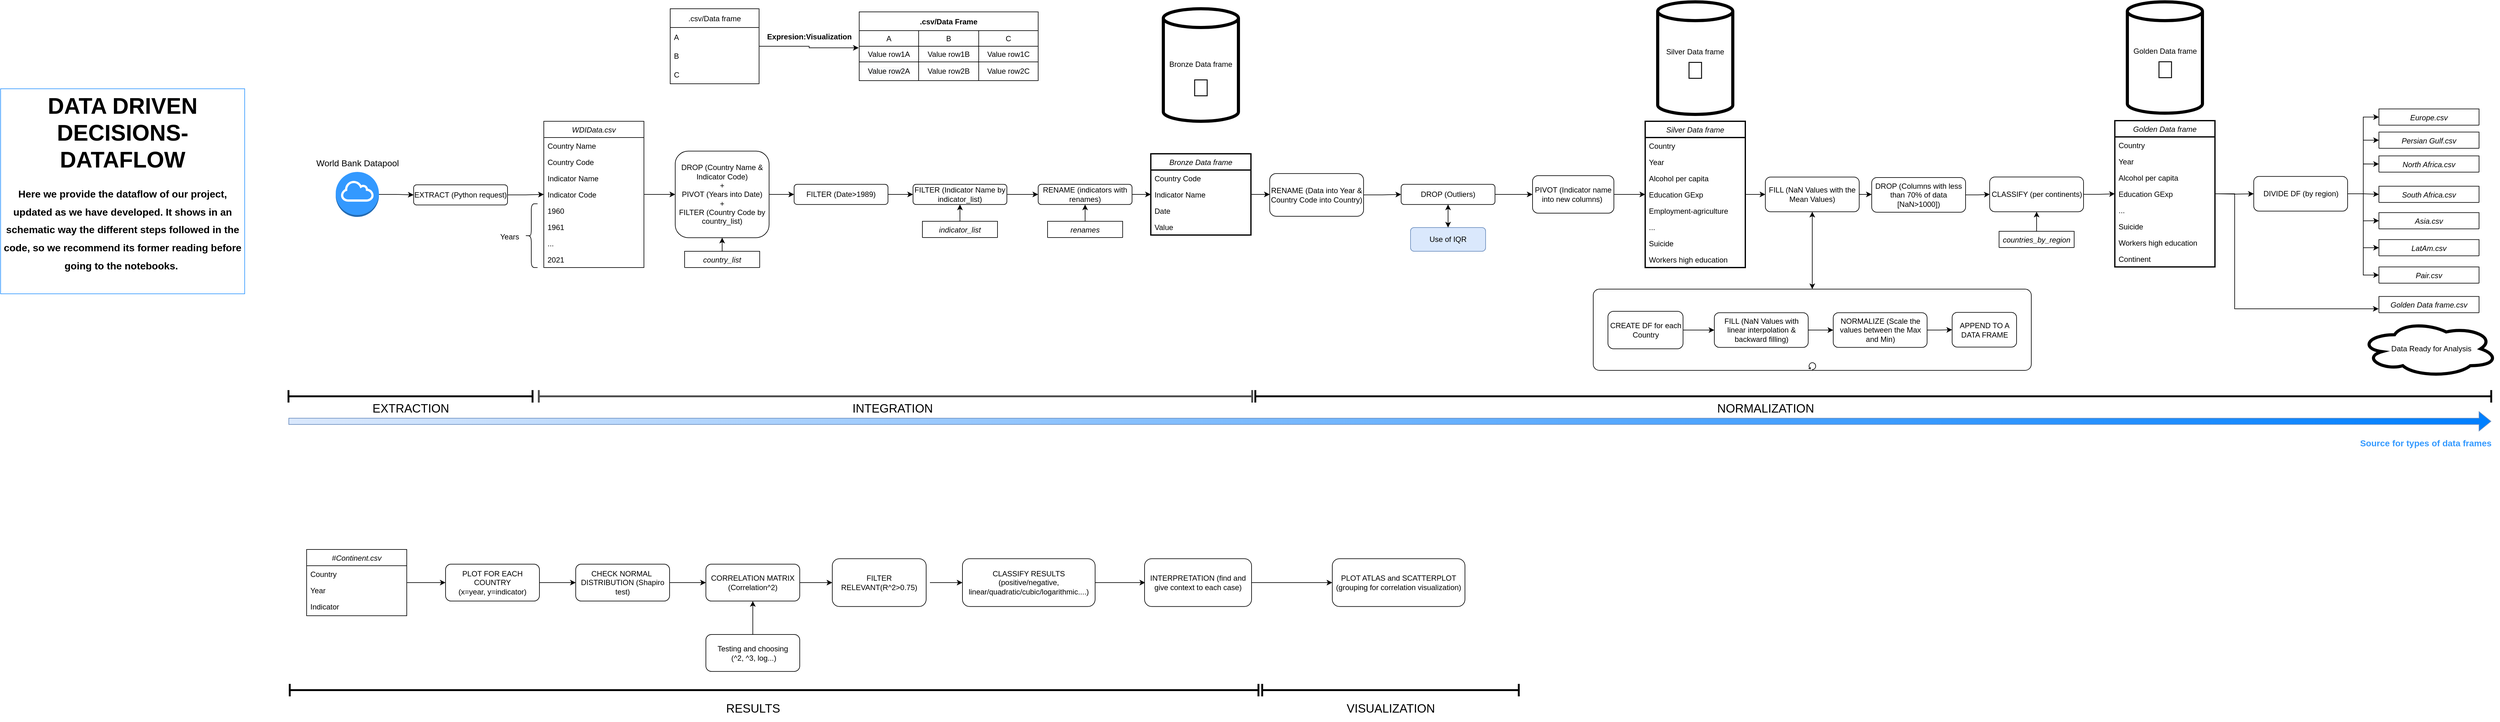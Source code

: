 <mxfile version="20.1.1" type="device"><diagram id="C5RBs43oDa-KdzZeNtuy" name="Page-1"><mxGraphModel dx="2410" dy="736" grid="1" gridSize="10" guides="1" tooltips="1" connect="1" arrows="1" fold="1" page="1" pageScale="1" pageWidth="827" pageHeight="1169" math="0" shadow="0"><root><mxCell id="WIyWlLk6GJQsqaUBKTNV-0"/><mxCell id="WIyWlLk6GJQsqaUBKTNV-1" parent="WIyWlLk6GJQsqaUBKTNV-0"/><mxCell id="0eA0-Sn2gG_ahQALk1rU-91" value="" style="shape=flexArrow;endArrow=classic;html=1;rounded=0;fillColor=#007FFF;strokeColor=#6c8ebf;gradientColor=#DAE8FC;gradientDirection=west;" parent="WIyWlLk6GJQsqaUBKTNV-1" edge="1"><mxGeometry width="50" height="50" relative="1" as="geometry"><mxPoint x="-320" y="680" as="sourcePoint"/><mxPoint x="3200" y="680" as="targetPoint"/></mxGeometry></mxCell><mxCell id="Y-TJoxgfTKyJef0F6XM9-22" value="" style="edgeStyle=orthogonalEdgeStyle;rounded=0;orthogonalLoop=1;jettySize=auto;html=1;" parent="WIyWlLk6GJQsqaUBKTNV-1" source="zkfFHV4jXpPFQw0GAbJ--0" target="Y-TJoxgfTKyJef0F6XM9-5" edge="1"><mxGeometry relative="1" as="geometry"/></mxCell><mxCell id="zkfFHV4jXpPFQw0GAbJ--0" value="WDIData.csv" style="swimlane;fontStyle=2;align=center;verticalAlign=top;childLayout=stackLayout;horizontal=1;startSize=26;horizontalStack=0;resizeParent=1;resizeLast=0;collapsible=1;marginBottom=0;rounded=0;shadow=0;strokeWidth=1;" parent="WIyWlLk6GJQsqaUBKTNV-1" vertex="1"><mxGeometry x="88" y="200" width="160" height="234" as="geometry"><mxRectangle x="40" y="200" width="160" height="26" as="alternateBounds"/></mxGeometry></mxCell><mxCell id="zkfFHV4jXpPFQw0GAbJ--1" value="Country Name" style="text;align=left;verticalAlign=top;spacingLeft=4;spacingRight=4;overflow=hidden;rotatable=0;points=[[0,0.5],[1,0.5]];portConstraint=eastwest;" parent="zkfFHV4jXpPFQw0GAbJ--0" vertex="1"><mxGeometry y="26" width="160" height="26" as="geometry"/></mxCell><mxCell id="zkfFHV4jXpPFQw0GAbJ--2" value="Country Code" style="text;align=left;verticalAlign=top;spacingLeft=4;spacingRight=4;overflow=hidden;rotatable=0;points=[[0,0.5],[1,0.5]];portConstraint=eastwest;rounded=0;shadow=0;html=0;" parent="zkfFHV4jXpPFQw0GAbJ--0" vertex="1"><mxGeometry y="52" width="160" height="26" as="geometry"/></mxCell><mxCell id="zkfFHV4jXpPFQw0GAbJ--3" value="Indicator Name" style="text;align=left;verticalAlign=top;spacingLeft=4;spacingRight=4;overflow=hidden;rotatable=0;points=[[0,0.5],[1,0.5]];portConstraint=eastwest;rounded=0;shadow=0;html=0;" parent="zkfFHV4jXpPFQw0GAbJ--0" vertex="1"><mxGeometry y="78" width="160" height="26" as="geometry"/></mxCell><mxCell id="zkfFHV4jXpPFQw0GAbJ--5" value="Indicator Code" style="text;align=left;verticalAlign=top;spacingLeft=4;spacingRight=4;overflow=hidden;rotatable=0;points=[[0,0.5],[1,0.5]];portConstraint=eastwest;" parent="zkfFHV4jXpPFQw0GAbJ--0" vertex="1"><mxGeometry y="104" width="160" height="26" as="geometry"/></mxCell><mxCell id="Y-TJoxgfTKyJef0F6XM9-0" value="1960" style="text;align=left;verticalAlign=top;spacingLeft=4;spacingRight=4;overflow=hidden;rotatable=0;points=[[0,0.5],[1,0.5]];portConstraint=eastwest;" parent="zkfFHV4jXpPFQw0GAbJ--0" vertex="1"><mxGeometry y="130" width="160" height="26" as="geometry"/></mxCell><mxCell id="Y-TJoxgfTKyJef0F6XM9-1" value="1961" style="text;align=left;verticalAlign=top;spacingLeft=4;spacingRight=4;overflow=hidden;rotatable=0;points=[[0,0.5],[1,0.5]];portConstraint=eastwest;" parent="zkfFHV4jXpPFQw0GAbJ--0" vertex="1"><mxGeometry y="156" width="160" height="26" as="geometry"/></mxCell><mxCell id="Y-TJoxgfTKyJef0F6XM9-2" value="..." style="text;align=left;verticalAlign=top;spacingLeft=4;spacingRight=4;overflow=hidden;rotatable=0;points=[[0,0.5],[1,0.5]];portConstraint=eastwest;" parent="zkfFHV4jXpPFQw0GAbJ--0" vertex="1"><mxGeometry y="182" width="160" height="26" as="geometry"/></mxCell><mxCell id="Y-TJoxgfTKyJef0F6XM9-3" value="2021" style="text;align=left;verticalAlign=top;spacingLeft=4;spacingRight=4;overflow=hidden;rotatable=0;points=[[0,0.5],[1,0.5]];portConstraint=eastwest;" parent="zkfFHV4jXpPFQw0GAbJ--0" vertex="1"><mxGeometry y="208" width="160" height="26" as="geometry"/></mxCell><mxCell id="Y-TJoxgfTKyJef0F6XM9-20" value="" style="edgeStyle=orthogonalEdgeStyle;rounded=0;orthogonalLoop=1;jettySize=auto;html=1;" parent="WIyWlLk6GJQsqaUBKTNV-1" source="Y-TJoxgfTKyJef0F6XM9-5" edge="1"><mxGeometry relative="1" as="geometry"><mxPoint x="488" y="317" as="targetPoint"/></mxGeometry></mxCell><mxCell id="Y-TJoxgfTKyJef0F6XM9-5" value="DROP (Country Name &amp;amp; Indicator Code)&lt;br&gt;+&lt;br&gt;PIVOT (Years into Date)&lt;br&gt;+&lt;br&gt;FILTER (Country Code by country_list)" style="rounded=1;whiteSpace=wrap;html=1;" parent="WIyWlLk6GJQsqaUBKTNV-1" vertex="1"><mxGeometry x="298" y="247.75" width="150" height="138.5" as="geometry"/></mxCell><mxCell id="Y-TJoxgfTKyJef0F6XM9-16" style="edgeStyle=orthogonalEdgeStyle;rounded=0;orthogonalLoop=1;jettySize=auto;html=1;entryX=0.5;entryY=1;entryDx=0;entryDy=0;" parent="WIyWlLk6GJQsqaUBKTNV-1" source="Y-TJoxgfTKyJef0F6XM9-7" target="Y-TJoxgfTKyJef0F6XM9-5" edge="1"><mxGeometry relative="1" as="geometry"/></mxCell><mxCell id="Y-TJoxgfTKyJef0F6XM9-7" value="country_list" style="swimlane;fontStyle=2;align=center;verticalAlign=top;childLayout=stackLayout;horizontal=1;startSize=26;horizontalStack=0;resizeParent=1;resizeLast=0;collapsible=1;marginBottom=0;rounded=0;shadow=0;strokeWidth=1;" parent="WIyWlLk6GJQsqaUBKTNV-1" vertex="1" collapsed="1"><mxGeometry x="313" y="408" width="120" height="26" as="geometry"><mxRectangle x="313" y="408" width="160" height="730" as="alternateBounds"/></mxGeometry></mxCell><mxCell id="Y-TJoxgfTKyJef0F6XM9-8" value="DEU&#10;FRA&#10;SWE&#10;GBR&#10;ESP&#10;HRV&#10;POL&#10;GRC&#10;AUT&#10;NLD&#10;IRQ&#10;QAT&#10;ARE&#10;SAU&#10;AZE&#10;YEM&#10;YDR&#10;OMN&#10;DZA&#10;EGY&#10;LBY&#10;ISR&#10;TUR&#10;MAR&#10;SEN&#10;ZAF&#10;LBR&#10;MOZ&#10;CMR&#10;NGA&#10;GHA&#10;BGD&#10;IND&#10;VNM&#10;THA&#10;IDN&#10;PHL&#10;KOR&#10;MEX&#10;BRA&#10;ARG&#10;PER&#10;VEN&#10;COL&#10;CHL&#10;PCZ&#10;CRI&#10;USA&#10;CHN" style="text;align=left;verticalAlign=top;spacingLeft=4;spacingRight=4;overflow=hidden;rotatable=0;points=[[0,0.5],[1,0.5]];portConstraint=eastwest;" parent="Y-TJoxgfTKyJef0F6XM9-7" vertex="1"><mxGeometry y="26" width="160" height="704" as="geometry"/></mxCell><mxCell id="Y-TJoxgfTKyJef0F6XM9-24" value="" style="edgeStyle=orthogonalEdgeStyle;rounded=0;orthogonalLoop=1;jettySize=auto;html=1;" parent="WIyWlLk6GJQsqaUBKTNV-1" source="Y-TJoxgfTKyJef0F6XM9-21" target="Y-TJoxgfTKyJef0F6XM9-23" edge="1"><mxGeometry relative="1" as="geometry"/></mxCell><mxCell id="Y-TJoxgfTKyJef0F6XM9-21" value="FILTER (Date&amp;gt;1989)" style="rounded=1;whiteSpace=wrap;html=1;" parent="WIyWlLk6GJQsqaUBKTNV-1" vertex="1"><mxGeometry x="488" y="300.87" width="150" height="32.25" as="geometry"/></mxCell><mxCell id="Y-TJoxgfTKyJef0F6XM9-58" style="edgeStyle=orthogonalEdgeStyle;rounded=0;orthogonalLoop=1;jettySize=auto;html=1;exitX=1;exitY=0.5;exitDx=0;exitDy=0;entryX=0;entryY=0.5;entryDx=0;entryDy=0;fontSize=39;" parent="WIyWlLk6GJQsqaUBKTNV-1" source="Y-TJoxgfTKyJef0F6XM9-23" target="Y-TJoxgfTKyJef0F6XM9-54" edge="1"><mxGeometry relative="1" as="geometry"/></mxCell><mxCell id="Y-TJoxgfTKyJef0F6XM9-23" value="FILTER (Indicator Name by indicator_list)" style="rounded=1;whiteSpace=wrap;html=1;" parent="WIyWlLk6GJQsqaUBKTNV-1" vertex="1"><mxGeometry x="678" y="300.88" width="150" height="32.25" as="geometry"/></mxCell><mxCell id="Y-TJoxgfTKyJef0F6XM9-27" value="" style="edgeStyle=orthogonalEdgeStyle;rounded=0;orthogonalLoop=1;jettySize=auto;html=1;" parent="WIyWlLk6GJQsqaUBKTNV-1" source="Y-TJoxgfTKyJef0F6XM9-25" target="Y-TJoxgfTKyJef0F6XM9-23" edge="1"><mxGeometry relative="1" as="geometry"/></mxCell><mxCell id="Y-TJoxgfTKyJef0F6XM9-25" value="indicator_list" style="swimlane;fontStyle=2;align=center;verticalAlign=top;childLayout=stackLayout;horizontal=1;startSize=26;horizontalStack=0;resizeParent=1;resizeLast=0;collapsible=1;marginBottom=0;rounded=0;shadow=0;strokeWidth=1;" parent="WIyWlLk6GJQsqaUBKTNV-1" vertex="1" collapsed="1"><mxGeometry x="693" y="360" width="120" height="26" as="geometry"><mxRectangle x="693" y="360" width="730" height="360" as="alternateBounds"/></mxGeometry></mxCell><mxCell id="Y-TJoxgfTKyJef0F6XM9-26" value="GDP (current US$)&#10;Literacy rate, adult total (% of people ages 15 and above)', 'Government expenditure on education, total (% of government expenditure)&#10;Net migration&#10;Commercial service exports (current US$)&#10;Exports of goods and services (current US$)&#10;Taxes on international trade (current LCU)&#10;Fertility rate, total (births per woman)&#10;People using at least basic sanitation services (% of the population)&#10;Employment in agriculture (% of total employment) (modeled ILO estimate)&#10;Employment in services (% of total employment) (modeled ILO estimate)&#10;Employment in industry (% of total employment) (modeled ILO estimate)&#10;Electricity production from renewable sources, excluding hydroelectric (kWh)&#10;Number of infant deaths&#10;Number of infant deaths&#10;Foreign direct investment, net (BoP, current US$)&#10;Mortality rate attributed to household and ambient air pollution, age-standardized (per 100,000 population)&#10;Total alcohol consumption per capita (liters of pure alcohol, projected estimates, 15+ years of age)&#10;Research and development expenditure (% of GDP)&#10;Labor force with advanced education (% of the total working-age population with advanced education)&#10;Suicide mortality rate (per 100,000 population)&#10;CPIA gender equality rating (1=low to 6=high)&#10;Share of youth not in education, employment, or training, total (% of the youth population)&#10;Government expenditure on education, total (% of government expenditure)" style="text;align=left;verticalAlign=top;spacingLeft=4;spacingRight=4;overflow=hidden;rotatable=0;points=[[0,0.5],[1,0.5]];portConstraint=eastwest;" parent="Y-TJoxgfTKyJef0F6XM9-25" vertex="1"><mxGeometry y="26" width="730" height="334" as="geometry"/></mxCell><mxCell id="Y-TJoxgfTKyJef0F6XM9-28" value="" style="shape=image;html=1;verticalAlign=top;verticalLabelPosition=bottom;labelBackgroundColor=#ffffff;imageAspect=0;aspect=fixed;image=https://cdn1.iconfinder.com/data/icons/bootstrap-vol-3/16/filetype-csv-128.png" parent="WIyWlLk6GJQsqaUBKTNV-1" vertex="1"><mxGeometry x="108" y="40" width="120" height="120" as="geometry"/></mxCell><mxCell id="Y-TJoxgfTKyJef0F6XM9-38" value="Bronze Data frame" style="swimlane;fontStyle=2;align=center;verticalAlign=top;childLayout=stackLayout;horizontal=1;startSize=26;horizontalStack=0;resizeParent=1;resizeLast=0;collapsible=1;marginBottom=0;rounded=0;shadow=0;strokeWidth=2;" parent="WIyWlLk6GJQsqaUBKTNV-1" vertex="1"><mxGeometry x="1058" y="252.01" width="160" height="130" as="geometry"><mxRectangle x="1220" y="242.01" width="160" height="26" as="alternateBounds"/></mxGeometry></mxCell><mxCell id="Y-TJoxgfTKyJef0F6XM9-40" value="Country Code" style="text;align=left;verticalAlign=top;spacingLeft=4;spacingRight=4;overflow=hidden;rotatable=0;points=[[0,0.5],[1,0.5]];portConstraint=eastwest;rounded=0;shadow=0;html=0;" parent="Y-TJoxgfTKyJef0F6XM9-38" vertex="1"><mxGeometry y="26" width="160" height="26" as="geometry"/></mxCell><mxCell id="Y-TJoxgfTKyJef0F6XM9-41" value="Indicator Name" style="text;align=left;verticalAlign=top;spacingLeft=4;spacingRight=4;overflow=hidden;rotatable=0;points=[[0,0.5],[1,0.5]];portConstraint=eastwest;rounded=0;shadow=0;html=0;" parent="Y-TJoxgfTKyJef0F6XM9-38" vertex="1"><mxGeometry y="52" width="160" height="26" as="geometry"/></mxCell><mxCell id="Y-TJoxgfTKyJef0F6XM9-43" value="Date" style="text;align=left;verticalAlign=top;spacingLeft=4;spacingRight=4;overflow=hidden;rotatable=0;points=[[0,0.5],[1,0.5]];portConstraint=eastwest;" parent="Y-TJoxgfTKyJef0F6XM9-38" vertex="1"><mxGeometry y="78" width="160" height="26" as="geometry"/></mxCell><mxCell id="Y-TJoxgfTKyJef0F6XM9-44" value="Value" style="text;align=left;verticalAlign=top;spacingLeft=4;spacingRight=4;overflow=hidden;rotatable=0;points=[[0,0.5],[1,0.5]];portConstraint=eastwest;" parent="Y-TJoxgfTKyJef0F6XM9-38" vertex="1"><mxGeometry y="104" width="160" height="26" as="geometry"/></mxCell><mxCell id="Y-TJoxgfTKyJef0F6XM9-50" value="Bronze Data frame&lt;font style=&quot;font-size: 39px;&quot;&gt;&lt;br&gt;🥉&lt;/font&gt;" style="shape=cylinder3;whiteSpace=wrap;html=1;boundedLbl=1;backgroundOutline=1;size=15;strokeWidth=5;" parent="WIyWlLk6GJQsqaUBKTNV-1" vertex="1"><mxGeometry x="1078" y="20" width="120" height="180" as="geometry"/></mxCell><mxCell id="Y-TJoxgfTKyJef0F6XM9-70" style="edgeStyle=orthogonalEdgeStyle;rounded=0;orthogonalLoop=1;jettySize=auto;html=1;exitX=1;exitY=0.5;exitDx=0;exitDy=0;entryX=0;entryY=0.5;entryDx=0;entryDy=0;fontSize=39;" parent="WIyWlLk6GJQsqaUBKTNV-1" source="Y-TJoxgfTKyJef0F6XM9-52" target="Y-TJoxgfTKyJef0F6XM9-69" edge="1"><mxGeometry relative="1" as="geometry"/></mxCell><mxCell id="Y-TJoxgfTKyJef0F6XM9-52" value="DROP (Outliers)" style="rounded=1;whiteSpace=wrap;html=1;" parent="WIyWlLk6GJQsqaUBKTNV-1" vertex="1"><mxGeometry x="1458" y="300.88" width="150" height="32.25" as="geometry"/></mxCell><mxCell id="Y-TJoxgfTKyJef0F6XM9-59" style="edgeStyle=orthogonalEdgeStyle;rounded=0;orthogonalLoop=1;jettySize=auto;html=1;exitX=1;exitY=0.5;exitDx=0;exitDy=0;entryX=0;entryY=0.5;entryDx=0;entryDy=0;fontSize=39;" parent="WIyWlLk6GJQsqaUBKTNV-1" source="Y-TJoxgfTKyJef0F6XM9-54" target="Y-TJoxgfTKyJef0F6XM9-38" edge="1"><mxGeometry relative="1" as="geometry"/></mxCell><mxCell id="Y-TJoxgfTKyJef0F6XM9-54" value="RENAME (indicators with renames)" style="rounded=1;whiteSpace=wrap;html=1;" parent="WIyWlLk6GJQsqaUBKTNV-1" vertex="1"><mxGeometry x="878" y="300.88" width="150" height="32.25" as="geometry"/></mxCell><mxCell id="Y-TJoxgfTKyJef0F6XM9-57" style="edgeStyle=orthogonalEdgeStyle;rounded=0;orthogonalLoop=1;jettySize=auto;html=1;exitX=0.5;exitY=0;exitDx=0;exitDy=0;entryX=0.5;entryY=1;entryDx=0;entryDy=0;fontSize=39;" parent="WIyWlLk6GJQsqaUBKTNV-1" source="Y-TJoxgfTKyJef0F6XM9-55" target="Y-TJoxgfTKyJef0F6XM9-54" edge="1"><mxGeometry relative="1" as="geometry"/></mxCell><mxCell id="Y-TJoxgfTKyJef0F6XM9-55" value="renames" style="swimlane;fontStyle=2;align=center;verticalAlign=top;childLayout=stackLayout;horizontal=1;startSize=26;horizontalStack=0;resizeParent=1;resizeLast=0;collapsible=1;marginBottom=0;rounded=0;shadow=0;strokeWidth=1;" parent="WIyWlLk6GJQsqaUBKTNV-1" vertex="1" collapsed="1"><mxGeometry x="893" y="360" width="120" height="26" as="geometry"><mxRectangle x="893" y="360" width="170" height="360" as="alternateBounds"/></mxGeometry></mxCell><mxCell id="Y-TJoxgfTKyJef0F6XM9-56" value="Gender equality&#10;Exports-Commercial services&#10;Renewable electricity&#10;Employment-agriculture&#10;Employment-industry&#10;Employment-services&#10;Exports-G&amp;S&#10;Fertility rate&#10;Foreign investment&#10;GDP&#10;Education GExp&#10;Workers high education&#10;Literacy rate&#10;Mortality-pollution&#10;Net migration&#10;Mortality-infants&#10;Health services use&#10;R&amp;D GExp&#10;Ninis&#10;Suicide&#10;International taxes&#10;Alcohol per capita" style="text;align=left;verticalAlign=top;spacingLeft=4;spacingRight=4;overflow=hidden;rotatable=0;points=[[0,0.5],[1,0.5]];portConstraint=eastwest;" parent="Y-TJoxgfTKyJef0F6XM9-55" vertex="1"><mxGeometry y="26" width="170" height="334" as="geometry"/></mxCell><UserObject label="Use of IQR&lt;br&gt;" link="https://www.pluralsight.com/guides/cleaning-up-data-from-outliers" id="Y-TJoxgfTKyJef0F6XM9-60"><mxCell style="whiteSpace=wrap;html=1;rounded=1;fillColor=#dae8fc;strokeColor=#6c8ebf;" parent="WIyWlLk6GJQsqaUBKTNV-1" vertex="1"><mxGeometry x="1473" y="369.99" width="120" height="38.01" as="geometry"/></mxCell></UserObject><mxCell id="Y-TJoxgfTKyJef0F6XM9-62" value="" style="endArrow=classic;startArrow=classic;html=1;rounded=0;fontSize=39;entryX=0.5;entryY=1;entryDx=0;entryDy=0;exitX=0.5;exitY=0;exitDx=0;exitDy=0;" parent="WIyWlLk6GJQsqaUBKTNV-1" source="Y-TJoxgfTKyJef0F6XM9-60" target="Y-TJoxgfTKyJef0F6XM9-52" edge="1"><mxGeometry width="50" height="50" relative="1" as="geometry"><mxPoint x="1538" y="369.99" as="sourcePoint"/><mxPoint x="1588" y="319.99" as="targetPoint"/></mxGeometry></mxCell><mxCell id="A-I238guiB8VrLMjT0FE-13" style="edgeStyle=orthogonalEdgeStyle;rounded=0;orthogonalLoop=1;jettySize=auto;html=1;exitX=1;exitY=0.5;exitDx=0;exitDy=0;entryX=0;entryY=0.5;entryDx=0;entryDy=0;" parent="WIyWlLk6GJQsqaUBKTNV-1" source="Y-TJoxgfTKyJef0F6XM9-63" target="7UXHPo6B_YlM2r6y1zw9-0" edge="1"><mxGeometry relative="1" as="geometry"/></mxCell><mxCell id="Y-TJoxgfTKyJef0F6XM9-63" value="FILL (NaN Values with the Mean Values)" style="rounded=1;whiteSpace=wrap;html=1;" parent="WIyWlLk6GJQsqaUBKTNV-1" vertex="1"><mxGeometry x="2040" y="289.23" width="150" height="55.56" as="geometry"/></mxCell><mxCell id="Y-TJoxgfTKyJef0F6XM9-105" value="" style="edgeStyle=orthogonalEdgeStyle;rounded=0;orthogonalLoop=1;jettySize=auto;html=1;fontSize=39;" parent="WIyWlLk6GJQsqaUBKTNV-1" target="Y-TJoxgfTKyJef0F6XM9-104" edge="1"><mxGeometry relative="1" as="geometry"><mxPoint x="1788.5" y="533.5" as="sourcePoint"/></mxGeometry></mxCell><mxCell id="Y-TJoxgfTKyJef0F6XM9-88" style="edgeStyle=orthogonalEdgeStyle;rounded=0;orthogonalLoop=1;jettySize=auto;html=1;exitX=1;exitY=0.5;exitDx=0;exitDy=0;entryX=0;entryY=0.5;entryDx=0;entryDy=0;fontSize=39;" parent="WIyWlLk6GJQsqaUBKTNV-1" source="Y-TJoxgfTKyJef0F6XM9-69" target="Y-TJoxgfTKyJef0F6XM9-83" edge="1"><mxGeometry relative="1" as="geometry"/></mxCell><mxCell id="Y-TJoxgfTKyJef0F6XM9-69" value="PIVOT (Indicator name into new columns)&amp;nbsp;" style="whiteSpace=wrap;html=1;rounded=1;" parent="WIyWlLk6GJQsqaUBKTNV-1" vertex="1"><mxGeometry x="1668" y="287.01" width="130" height="60" as="geometry"/></mxCell><mxCell id="Y-TJoxgfTKyJef0F6XM9-78" value="Silver Data frame&lt;font style=&quot;font-size: 39px;&quot;&gt;🥈&lt;/font&gt;" style="shape=cylinder3;whiteSpace=wrap;html=1;boundedLbl=1;backgroundOutline=1;size=15;strokeWidth=5;" parent="WIyWlLk6GJQsqaUBKTNV-1" vertex="1"><mxGeometry x="1868" y="9" width="120" height="180" as="geometry"/></mxCell><mxCell id="Y-TJoxgfTKyJef0F6XM9-79" value="Silver Data frame" style="swimlane;fontStyle=2;align=center;verticalAlign=top;childLayout=stackLayout;horizontal=1;startSize=26;horizontalStack=0;resizeParent=1;resizeLast=0;collapsible=1;marginBottom=0;rounded=0;shadow=0;strokeWidth=2;" parent="WIyWlLk6GJQsqaUBKTNV-1" vertex="1"><mxGeometry x="1848" y="200" width="160" height="234" as="geometry"><mxRectangle x="1600" y="220" width="160" height="26" as="alternateBounds"/></mxGeometry></mxCell><mxCell id="Y-TJoxgfTKyJef0F6XM9-80" value="Country " style="text;align=left;verticalAlign=top;spacingLeft=4;spacingRight=4;overflow=hidden;rotatable=0;points=[[0,0.5],[1,0.5]];portConstraint=eastwest;" parent="Y-TJoxgfTKyJef0F6XM9-79" vertex="1"><mxGeometry y="26" width="160" height="26" as="geometry"/></mxCell><mxCell id="Y-TJoxgfTKyJef0F6XM9-81" value="Year" style="text;align=left;verticalAlign=top;spacingLeft=4;spacingRight=4;overflow=hidden;rotatable=0;points=[[0,0.5],[1,0.5]];portConstraint=eastwest;rounded=0;shadow=0;html=0;" parent="Y-TJoxgfTKyJef0F6XM9-79" vertex="1"><mxGeometry y="52" width="160" height="26" as="geometry"/></mxCell><mxCell id="Y-TJoxgfTKyJef0F6XM9-82" value="Alcohol per capita" style="text;align=left;verticalAlign=top;spacingLeft=4;spacingRight=4;overflow=hidden;rotatable=0;points=[[0,0.5],[1,0.5]];portConstraint=eastwest;rounded=0;shadow=0;html=0;" parent="Y-TJoxgfTKyJef0F6XM9-79" vertex="1"><mxGeometry y="78" width="160" height="26" as="geometry"/></mxCell><mxCell id="Y-TJoxgfTKyJef0F6XM9-83" value="Education GExp" style="text;align=left;verticalAlign=top;spacingLeft=4;spacingRight=4;overflow=hidden;rotatable=0;points=[[0,0.5],[1,0.5]];portConstraint=eastwest;" parent="Y-TJoxgfTKyJef0F6XM9-79" vertex="1"><mxGeometry y="104" width="160" height="26" as="geometry"/></mxCell><mxCell id="Y-TJoxgfTKyJef0F6XM9-84" value="Employment-agriculture" style="text;align=left;verticalAlign=top;spacingLeft=4;spacingRight=4;overflow=hidden;rotatable=0;points=[[0,0.5],[1,0.5]];portConstraint=eastwest;" parent="Y-TJoxgfTKyJef0F6XM9-79" vertex="1"><mxGeometry y="130" width="160" height="26" as="geometry"/></mxCell><mxCell id="Y-TJoxgfTKyJef0F6XM9-85" value="..." style="text;align=left;verticalAlign=top;spacingLeft=4;spacingRight=4;overflow=hidden;rotatable=0;points=[[0,0.5],[1,0.5]];portConstraint=eastwest;" parent="Y-TJoxgfTKyJef0F6XM9-79" vertex="1"><mxGeometry y="156" width="160" height="26" as="geometry"/></mxCell><mxCell id="Y-TJoxgfTKyJef0F6XM9-86" value="Suicide" style="text;align=left;verticalAlign=top;spacingLeft=4;spacingRight=4;overflow=hidden;rotatable=0;points=[[0,0.5],[1,0.5]];portConstraint=eastwest;" parent="Y-TJoxgfTKyJef0F6XM9-79" vertex="1"><mxGeometry y="182" width="160" height="26" as="geometry"/></mxCell><mxCell id="Y-TJoxgfTKyJef0F6XM9-87" value="Workers high education" style="text;align=left;verticalAlign=top;spacingLeft=4;spacingRight=4;overflow=hidden;rotatable=0;points=[[0,0.5],[1,0.5]];portConstraint=eastwest;" parent="Y-TJoxgfTKyJef0F6XM9-79" vertex="1"><mxGeometry y="208" width="160" height="26" as="geometry"/></mxCell><mxCell id="Y-TJoxgfTKyJef0F6XM9-91" style="edgeStyle=orthogonalEdgeStyle;rounded=0;orthogonalLoop=1;jettySize=auto;html=1;exitX=1;exitY=0.5;exitDx=0;exitDy=0;entryX=0;entryY=0.5;entryDx=0;entryDy=0;fontSize=39;" parent="WIyWlLk6GJQsqaUBKTNV-1" source="Y-TJoxgfTKyJef0F6XM9-90" target="Y-TJoxgfTKyJef0F6XM9-52" edge="1"><mxGeometry relative="1" as="geometry"/></mxCell><mxCell id="Y-TJoxgfTKyJef0F6XM9-90" value="RENAME (Data into Year &amp;amp; Country Code into Country)" style="rounded=1;whiteSpace=wrap;html=1;" parent="WIyWlLk6GJQsqaUBKTNV-1" vertex="1"><mxGeometry x="1248" y="283.6" width="150" height="68.35" as="geometry"/></mxCell><mxCell id="Y-TJoxgfTKyJef0F6XM9-92" style="edgeStyle=orthogonalEdgeStyle;rounded=0;orthogonalLoop=1;jettySize=auto;html=1;exitX=1;exitY=0.5;exitDx=0;exitDy=0;entryX=0;entryY=0.5;entryDx=0;entryDy=0;fontSize=39;" parent="WIyWlLk6GJQsqaUBKTNV-1" source="Y-TJoxgfTKyJef0F6XM9-41" target="Y-TJoxgfTKyJef0F6XM9-90" edge="1"><mxGeometry relative="1" as="geometry"/></mxCell><mxCell id="Y-TJoxgfTKyJef0F6XM9-93" value="Golden Data frame&lt;span style=&quot;font-size: 39px;&quot;&gt;🥇&lt;/span&gt;" style="shape=cylinder3;whiteSpace=wrap;html=1;boundedLbl=1;backgroundOutline=1;size=15;strokeWidth=5;" parent="WIyWlLk6GJQsqaUBKTNV-1" vertex="1"><mxGeometry x="2618.5" y="9" width="120" height="178.01" as="geometry"/></mxCell><mxCell id="Y-TJoxgfTKyJef0F6XM9-94" value="Golden Data frame" style="swimlane;fontStyle=2;align=center;verticalAlign=top;childLayout=stackLayout;horizontal=1;startSize=26;horizontalStack=0;resizeParent=1;resizeLast=0;collapsible=1;marginBottom=0;rounded=0;shadow=0;strokeWidth=2;" parent="WIyWlLk6GJQsqaUBKTNV-1" vertex="1"><mxGeometry x="2598.5" y="199.01" width="160" height="234" as="geometry"><mxRectangle x="1600" y="220" width="160" height="26" as="alternateBounds"/></mxGeometry></mxCell><mxCell id="Y-TJoxgfTKyJef0F6XM9-95" value="Country " style="text;align=left;verticalAlign=top;spacingLeft=4;spacingRight=4;overflow=hidden;rotatable=0;points=[[0,0.5],[1,0.5]];portConstraint=eastwest;" parent="Y-TJoxgfTKyJef0F6XM9-94" vertex="1"><mxGeometry y="26" width="160" height="26" as="geometry"/></mxCell><mxCell id="Y-TJoxgfTKyJef0F6XM9-96" value="Year" style="text;align=left;verticalAlign=top;spacingLeft=4;spacingRight=4;overflow=hidden;rotatable=0;points=[[0,0.5],[1,0.5]];portConstraint=eastwest;rounded=0;shadow=0;html=0;" parent="Y-TJoxgfTKyJef0F6XM9-94" vertex="1"><mxGeometry y="52" width="160" height="26" as="geometry"/></mxCell><mxCell id="Y-TJoxgfTKyJef0F6XM9-97" value="Alcohol per capita" style="text;align=left;verticalAlign=top;spacingLeft=4;spacingRight=4;overflow=hidden;rotatable=0;points=[[0,0.5],[1,0.5]];portConstraint=eastwest;rounded=0;shadow=0;html=0;" parent="Y-TJoxgfTKyJef0F6XM9-94" vertex="1"><mxGeometry y="78" width="160" height="26" as="geometry"/></mxCell><mxCell id="Y-TJoxgfTKyJef0F6XM9-98" value="Education GExp" style="text;align=left;verticalAlign=top;spacingLeft=4;spacingRight=4;overflow=hidden;rotatable=0;points=[[0,0.5],[1,0.5]];portConstraint=eastwest;" parent="Y-TJoxgfTKyJef0F6XM9-94" vertex="1"><mxGeometry y="104" width="160" height="26" as="geometry"/></mxCell><mxCell id="Y-TJoxgfTKyJef0F6XM9-100" value="..." style="text;align=left;verticalAlign=top;spacingLeft=4;spacingRight=4;overflow=hidden;rotatable=0;points=[[0,0.5],[1,0.5]];portConstraint=eastwest;" parent="Y-TJoxgfTKyJef0F6XM9-94" vertex="1"><mxGeometry y="130" width="160" height="26" as="geometry"/></mxCell><mxCell id="Y-TJoxgfTKyJef0F6XM9-101" value="Suicide" style="text;align=left;verticalAlign=top;spacingLeft=4;spacingRight=4;overflow=hidden;rotatable=0;points=[[0,0.5],[1,0.5]];portConstraint=eastwest;" parent="Y-TJoxgfTKyJef0F6XM9-94" vertex="1"><mxGeometry y="156" width="160" height="26" as="geometry"/></mxCell><mxCell id="Y-TJoxgfTKyJef0F6XM9-102" value="Workers high education" style="text;align=left;verticalAlign=top;spacingLeft=4;spacingRight=4;overflow=hidden;rotatable=0;points=[[0,0.5],[1,0.5]];portConstraint=eastwest;" parent="Y-TJoxgfTKyJef0F6XM9-94" vertex="1"><mxGeometry y="182" width="160" height="26" as="geometry"/></mxCell><mxCell id="Y-TJoxgfTKyJef0F6XM9-99" value="Continent" style="text;align=left;verticalAlign=top;spacingLeft=4;spacingRight=4;overflow=hidden;rotatable=0;points=[[0,0.5],[1,0.5]];portConstraint=eastwest;" parent="Y-TJoxgfTKyJef0F6XM9-94" vertex="1"><mxGeometry y="208" width="160" height="26" as="geometry"/></mxCell><mxCell id="Y-TJoxgfTKyJef0F6XM9-109" style="edgeStyle=orthogonalEdgeStyle;rounded=0;orthogonalLoop=1;jettySize=auto;html=1;exitX=1;exitY=0.5;exitDx=0;exitDy=0;entryX=0;entryY=0.5;entryDx=0;entryDy=0;fontSize=39;" parent="WIyWlLk6GJQsqaUBKTNV-1" source="Y-TJoxgfTKyJef0F6XM9-104" target="Y-TJoxgfTKyJef0F6XM9-108" edge="1"><mxGeometry relative="1" as="geometry"/></mxCell><mxCell id="Y-TJoxgfTKyJef0F6XM9-104" value="CALCULATE the Mean for each Variable" style="whiteSpace=wrap;html=1;rounded=1;" parent="WIyWlLk6GJQsqaUBKTNV-1" vertex="1"><mxGeometry x="1833.5" y="476" width="90" height="115" as="geometry"/></mxCell><mxCell id="bp1ymz77lGN3EUISkgl7-1" style="edgeStyle=orthogonalEdgeStyle;rounded=0;orthogonalLoop=1;jettySize=auto;html=1;exitX=1;exitY=0.5;exitDx=0;exitDy=0;entryX=0;entryY=0.5;entryDx=0;entryDy=0;" parent="WIyWlLk6GJQsqaUBKTNV-1" source="Y-TJoxgfTKyJef0F6XM9-108" target="bp1ymz77lGN3EUISkgl7-0" edge="1"><mxGeometry relative="1" as="geometry"/></mxCell><mxCell id="Y-TJoxgfTKyJef0F6XM9-108" value="FILL (NaN Values with the Mean Values)" style="rounded=1;whiteSpace=wrap;html=1;" parent="WIyWlLk6GJQsqaUBKTNV-1" vertex="1"><mxGeometry x="1958.5" y="506.22" width="150" height="55.56" as="geometry"/></mxCell><mxCell id="Y-TJoxgfTKyJef0F6XM9-110" value="APPEND TO A DATA FRAME" style="rounded=1;whiteSpace=wrap;html=1;" parent="WIyWlLk6GJQsqaUBKTNV-1" vertex="1"><mxGeometry x="2338.5" y="505.72" width="103" height="55.56" as="geometry"/></mxCell><mxCell id="0eA0-Sn2gG_ahQALk1rU-2" value="" style="shape=curlyBracket;whiteSpace=wrap;html=1;rounded=1;flipH=1;rotation=-180;" parent="WIyWlLk6GJQsqaUBKTNV-1" vertex="1"><mxGeometry x="58" y="332" width="20" height="102" as="geometry"/></mxCell><mxCell id="Y-TJoxgfTKyJef0F6XM9-115" value="" style="endArrow=classic;startArrow=classic;html=1;rounded=0;fontSize=39;entryX=0.5;entryY=1;entryDx=0;entryDy=0;exitX=0.5;exitY=0;exitDx=0;exitDy=0;exitPerimeter=0;" parent="WIyWlLk6GJQsqaUBKTNV-1" source="A-I238guiB8VrLMjT0FE-0" target="Y-TJoxgfTKyJef0F6XM9-63" edge="1"><mxGeometry width="50" height="50" relative="1" as="geometry"><mxPoint x="2271.5" y="468.5" as="sourcePoint"/><mxPoint x="2296.5" y="379" as="targetPoint"/></mxGeometry></mxCell><mxCell id="0eA0-Sn2gG_ahQALk1rU-3" value="Years" style="text;html=1;align=center;verticalAlign=middle;resizable=0;points=[];autosize=1;strokeColor=none;fillColor=none;" parent="WIyWlLk6GJQsqaUBKTNV-1" vertex="1"><mxGeometry x="8" y="369.99" width="50" height="30" as="geometry"/></mxCell><mxCell id="0eA0-Sn2gG_ahQALk1rU-80" style="edgeStyle=orthogonalEdgeStyle;rounded=0;orthogonalLoop=1;jettySize=auto;html=1;exitX=1;exitY=0.5;exitDx=0;exitDy=0;entryX=0;entryY=0.5;entryDx=0;entryDy=0;" parent="WIyWlLk6GJQsqaUBKTNV-1" source="0eA0-Sn2gG_ahQALk1rU-11" target="0eA0-Sn2gG_ahQALk1rU-13" edge="1"><mxGeometry relative="1" as="geometry"/></mxCell><mxCell id="0eA0-Sn2gG_ahQALk1rU-81" style="edgeStyle=orthogonalEdgeStyle;rounded=0;orthogonalLoop=1;jettySize=auto;html=1;exitX=1;exitY=0.5;exitDx=0;exitDy=0;entryX=0;entryY=0.5;entryDx=0;entryDy=0;" parent="WIyWlLk6GJQsqaUBKTNV-1" source="0eA0-Sn2gG_ahQALk1rU-11" target="0eA0-Sn2gG_ahQALk1rU-23" edge="1"><mxGeometry relative="1" as="geometry"/></mxCell><mxCell id="0eA0-Sn2gG_ahQALk1rU-82" style="edgeStyle=orthogonalEdgeStyle;rounded=0;orthogonalLoop=1;jettySize=auto;html=1;exitX=1;exitY=0.5;exitDx=0;exitDy=0;entryX=0;entryY=0.5;entryDx=0;entryDy=0;" parent="WIyWlLk6GJQsqaUBKTNV-1" source="0eA0-Sn2gG_ahQALk1rU-11" target="0eA0-Sn2gG_ahQALk1rU-32" edge="1"><mxGeometry relative="1" as="geometry"/></mxCell><mxCell id="0eA0-Sn2gG_ahQALk1rU-84" style="edgeStyle=orthogonalEdgeStyle;rounded=0;orthogonalLoop=1;jettySize=auto;html=1;exitX=1;exitY=0.5;exitDx=0;exitDy=0;entryX=0;entryY=0.5;entryDx=0;entryDy=0;" parent="WIyWlLk6GJQsqaUBKTNV-1" source="0eA0-Sn2gG_ahQALk1rU-11" target="0eA0-Sn2gG_ahQALk1rU-41" edge="1"><mxGeometry relative="1" as="geometry"/></mxCell><mxCell id="0eA0-Sn2gG_ahQALk1rU-85" style="edgeStyle=orthogonalEdgeStyle;rounded=0;orthogonalLoop=1;jettySize=auto;html=1;exitX=1;exitY=0.5;exitDx=0;exitDy=0;entryX=0;entryY=0.5;entryDx=0;entryDy=0;" parent="WIyWlLk6GJQsqaUBKTNV-1" source="0eA0-Sn2gG_ahQALk1rU-11" target="0eA0-Sn2gG_ahQALk1rU-50" edge="1"><mxGeometry relative="1" as="geometry"/></mxCell><mxCell id="0eA0-Sn2gG_ahQALk1rU-86" style="edgeStyle=orthogonalEdgeStyle;rounded=0;orthogonalLoop=1;jettySize=auto;html=1;exitX=1;exitY=0.5;exitDx=0;exitDy=0;entryX=0;entryY=0.5;entryDx=0;entryDy=0;" parent="WIyWlLk6GJQsqaUBKTNV-1" source="0eA0-Sn2gG_ahQALk1rU-11" target="0eA0-Sn2gG_ahQALk1rU-59" edge="1"><mxGeometry relative="1" as="geometry"/></mxCell><mxCell id="0eA0-Sn2gG_ahQALk1rU-87" style="edgeStyle=orthogonalEdgeStyle;rounded=0;orthogonalLoop=1;jettySize=auto;html=1;exitX=1;exitY=0.5;exitDx=0;exitDy=0;entryX=0;entryY=0.5;entryDx=0;entryDy=0;" parent="WIyWlLk6GJQsqaUBKTNV-1" source="0eA0-Sn2gG_ahQALk1rU-11" target="0eA0-Sn2gG_ahQALk1rU-68" edge="1"><mxGeometry relative="1" as="geometry"><mxPoint x="3020.5" y="447.11" as="targetPoint"/></mxGeometry></mxCell><mxCell id="0eA0-Sn2gG_ahQALk1rU-11" value="DIVIDE DF (by region)" style="rounded=1;whiteSpace=wrap;html=1;" parent="WIyWlLk6GJQsqaUBKTNV-1" vertex="1"><mxGeometry x="2820.5" y="288.24" width="150" height="55.56" as="geometry"/></mxCell><mxCell id="0eA0-Sn2gG_ahQALk1rU-13" value="Europe.csv" style="swimlane;fontStyle=2;align=center;verticalAlign=top;childLayout=stackLayout;horizontal=1;startSize=26;horizontalStack=0;resizeParent=1;resizeLast=0;collapsible=1;marginBottom=0;rounded=0;shadow=0;strokeWidth=1;" parent="WIyWlLk6GJQsqaUBKTNV-1" vertex="1" collapsed="1"><mxGeometry x="3020.5" y="180.29" width="160" height="26" as="geometry"><mxRectangle x="2690" y="30.0" width="160" height="234" as="alternateBounds"/></mxGeometry></mxCell><mxCell id="0eA0-Sn2gG_ahQALk1rU-14" value="Country " style="text;align=left;verticalAlign=top;spacingLeft=4;spacingRight=4;overflow=hidden;rotatable=0;points=[[0,0.5],[1,0.5]];portConstraint=eastwest;" parent="0eA0-Sn2gG_ahQALk1rU-13" vertex="1"><mxGeometry y="26" width="160" height="26" as="geometry"/></mxCell><mxCell id="0eA0-Sn2gG_ahQALk1rU-15" value="Year" style="text;align=left;verticalAlign=top;spacingLeft=4;spacingRight=4;overflow=hidden;rotatable=0;points=[[0,0.5],[1,0.5]];portConstraint=eastwest;rounded=0;shadow=0;html=0;" parent="0eA0-Sn2gG_ahQALk1rU-13" vertex="1"><mxGeometry y="52" width="160" height="26" as="geometry"/></mxCell><mxCell id="0eA0-Sn2gG_ahQALk1rU-16" value="Alcohol per capita" style="text;align=left;verticalAlign=top;spacingLeft=4;spacingRight=4;overflow=hidden;rotatable=0;points=[[0,0.5],[1,0.5]];portConstraint=eastwest;rounded=0;shadow=0;html=0;" parent="0eA0-Sn2gG_ahQALk1rU-13" vertex="1"><mxGeometry y="78" width="160" height="26" as="geometry"/></mxCell><mxCell id="0eA0-Sn2gG_ahQALk1rU-17" value="Education GExp" style="text;align=left;verticalAlign=top;spacingLeft=4;spacingRight=4;overflow=hidden;rotatable=0;points=[[0,0.5],[1,0.5]];portConstraint=eastwest;" parent="0eA0-Sn2gG_ahQALk1rU-13" vertex="1"><mxGeometry y="104" width="160" height="26" as="geometry"/></mxCell><mxCell id="0eA0-Sn2gG_ahQALk1rU-18" value="..." style="text;align=left;verticalAlign=top;spacingLeft=4;spacingRight=4;overflow=hidden;rotatable=0;points=[[0,0.5],[1,0.5]];portConstraint=eastwest;" parent="0eA0-Sn2gG_ahQALk1rU-13" vertex="1"><mxGeometry y="130" width="160" height="26" as="geometry"/></mxCell><mxCell id="0eA0-Sn2gG_ahQALk1rU-19" value="Suicide" style="text;align=left;verticalAlign=top;spacingLeft=4;spacingRight=4;overflow=hidden;rotatable=0;points=[[0,0.5],[1,0.5]];portConstraint=eastwest;" parent="0eA0-Sn2gG_ahQALk1rU-13" vertex="1"><mxGeometry y="156" width="160" height="26" as="geometry"/></mxCell><mxCell id="0eA0-Sn2gG_ahQALk1rU-20" value="Workers high education" style="text;align=left;verticalAlign=top;spacingLeft=4;spacingRight=4;overflow=hidden;rotatable=0;points=[[0,0.5],[1,0.5]];portConstraint=eastwest;" parent="0eA0-Sn2gG_ahQALk1rU-13" vertex="1"><mxGeometry y="182" width="160" height="26" as="geometry"/></mxCell><mxCell id="0eA0-Sn2gG_ahQALk1rU-21" value="Continent" style="text;align=left;verticalAlign=top;spacingLeft=4;spacingRight=4;overflow=hidden;rotatable=0;points=[[0,0.5],[1,0.5]];portConstraint=eastwest;" parent="0eA0-Sn2gG_ahQALk1rU-13" vertex="1"><mxGeometry y="208" width="160" height="26" as="geometry"/></mxCell><mxCell id="0eA0-Sn2gG_ahQALk1rU-23" value="Persian Gulf.csv" style="swimlane;fontStyle=2;align=center;verticalAlign=top;childLayout=stackLayout;horizontal=1;startSize=26;horizontalStack=0;resizeParent=1;resizeLast=0;collapsible=1;marginBottom=0;rounded=0;shadow=0;strokeWidth=1;" parent="WIyWlLk6GJQsqaUBKTNV-1" vertex="1" collapsed="1"><mxGeometry x="3020.5" y="217.3" width="160" height="26" as="geometry"><mxRectangle x="2690" y="30.0" width="160" height="234" as="alternateBounds"/></mxGeometry></mxCell><mxCell id="0eA0-Sn2gG_ahQALk1rU-24" value="Country " style="text;align=left;verticalAlign=top;spacingLeft=4;spacingRight=4;overflow=hidden;rotatable=0;points=[[0,0.5],[1,0.5]];portConstraint=eastwest;" parent="0eA0-Sn2gG_ahQALk1rU-23" vertex="1"><mxGeometry y="26" width="160" height="26" as="geometry"/></mxCell><mxCell id="0eA0-Sn2gG_ahQALk1rU-25" value="Year" style="text;align=left;verticalAlign=top;spacingLeft=4;spacingRight=4;overflow=hidden;rotatable=0;points=[[0,0.5],[1,0.5]];portConstraint=eastwest;rounded=0;shadow=0;html=0;" parent="0eA0-Sn2gG_ahQALk1rU-23" vertex="1"><mxGeometry y="52" width="160" height="26" as="geometry"/></mxCell><mxCell id="0eA0-Sn2gG_ahQALk1rU-26" value="Alcohol per capita" style="text;align=left;verticalAlign=top;spacingLeft=4;spacingRight=4;overflow=hidden;rotatable=0;points=[[0,0.5],[1,0.5]];portConstraint=eastwest;rounded=0;shadow=0;html=0;" parent="0eA0-Sn2gG_ahQALk1rU-23" vertex="1"><mxGeometry y="78" width="160" height="26" as="geometry"/></mxCell><mxCell id="0eA0-Sn2gG_ahQALk1rU-27" value="Education GExp" style="text;align=left;verticalAlign=top;spacingLeft=4;spacingRight=4;overflow=hidden;rotatable=0;points=[[0,0.5],[1,0.5]];portConstraint=eastwest;" parent="0eA0-Sn2gG_ahQALk1rU-23" vertex="1"><mxGeometry y="104" width="160" height="26" as="geometry"/></mxCell><mxCell id="0eA0-Sn2gG_ahQALk1rU-28" value="..." style="text;align=left;verticalAlign=top;spacingLeft=4;spacingRight=4;overflow=hidden;rotatable=0;points=[[0,0.5],[1,0.5]];portConstraint=eastwest;" parent="0eA0-Sn2gG_ahQALk1rU-23" vertex="1"><mxGeometry y="130" width="160" height="26" as="geometry"/></mxCell><mxCell id="0eA0-Sn2gG_ahQALk1rU-29" value="Suicide" style="text;align=left;verticalAlign=top;spacingLeft=4;spacingRight=4;overflow=hidden;rotatable=0;points=[[0,0.5],[1,0.5]];portConstraint=eastwest;" parent="0eA0-Sn2gG_ahQALk1rU-23" vertex="1"><mxGeometry y="156" width="160" height="26" as="geometry"/></mxCell><mxCell id="0eA0-Sn2gG_ahQALk1rU-30" value="Workers high education" style="text;align=left;verticalAlign=top;spacingLeft=4;spacingRight=4;overflow=hidden;rotatable=0;points=[[0,0.5],[1,0.5]];portConstraint=eastwest;" parent="0eA0-Sn2gG_ahQALk1rU-23" vertex="1"><mxGeometry y="182" width="160" height="26" as="geometry"/></mxCell><mxCell id="0eA0-Sn2gG_ahQALk1rU-31" value="Continent" style="text;align=left;verticalAlign=top;spacingLeft=4;spacingRight=4;overflow=hidden;rotatable=0;points=[[0,0.5],[1,0.5]];portConstraint=eastwest;" parent="0eA0-Sn2gG_ahQALk1rU-23" vertex="1"><mxGeometry y="208" width="160" height="26" as="geometry"/></mxCell><mxCell id="0eA0-Sn2gG_ahQALk1rU-32" value="North Africa.csv" style="swimlane;fontStyle=2;align=center;verticalAlign=top;childLayout=stackLayout;horizontal=1;startSize=26;horizontalStack=0;resizeParent=1;resizeLast=0;collapsible=1;marginBottom=0;rounded=0;shadow=0;strokeWidth=1;" parent="WIyWlLk6GJQsqaUBKTNV-1" vertex="1" collapsed="1"><mxGeometry x="3020.5" y="255.34" width="160" height="26" as="geometry"><mxRectangle x="2690" y="30.0" width="160" height="234" as="alternateBounds"/></mxGeometry></mxCell><mxCell id="0eA0-Sn2gG_ahQALk1rU-33" value="Country " style="text;align=left;verticalAlign=top;spacingLeft=4;spacingRight=4;overflow=hidden;rotatable=0;points=[[0,0.5],[1,0.5]];portConstraint=eastwest;" parent="0eA0-Sn2gG_ahQALk1rU-32" vertex="1"><mxGeometry y="26" width="160" height="26" as="geometry"/></mxCell><mxCell id="0eA0-Sn2gG_ahQALk1rU-34" value="Year" style="text;align=left;verticalAlign=top;spacingLeft=4;spacingRight=4;overflow=hidden;rotatable=0;points=[[0,0.5],[1,0.5]];portConstraint=eastwest;rounded=0;shadow=0;html=0;" parent="0eA0-Sn2gG_ahQALk1rU-32" vertex="1"><mxGeometry y="52" width="160" height="26" as="geometry"/></mxCell><mxCell id="0eA0-Sn2gG_ahQALk1rU-35" value="Alcohol per capita" style="text;align=left;verticalAlign=top;spacingLeft=4;spacingRight=4;overflow=hidden;rotatable=0;points=[[0,0.5],[1,0.5]];portConstraint=eastwest;rounded=0;shadow=0;html=0;" parent="0eA0-Sn2gG_ahQALk1rU-32" vertex="1"><mxGeometry y="78" width="160" height="26" as="geometry"/></mxCell><mxCell id="0eA0-Sn2gG_ahQALk1rU-36" value="Education GExp" style="text;align=left;verticalAlign=top;spacingLeft=4;spacingRight=4;overflow=hidden;rotatable=0;points=[[0,0.5],[1,0.5]];portConstraint=eastwest;" parent="0eA0-Sn2gG_ahQALk1rU-32" vertex="1"><mxGeometry y="104" width="160" height="26" as="geometry"/></mxCell><mxCell id="0eA0-Sn2gG_ahQALk1rU-37" value="..." style="text;align=left;verticalAlign=top;spacingLeft=4;spacingRight=4;overflow=hidden;rotatable=0;points=[[0,0.5],[1,0.5]];portConstraint=eastwest;" parent="0eA0-Sn2gG_ahQALk1rU-32" vertex="1"><mxGeometry y="130" width="160" height="26" as="geometry"/></mxCell><mxCell id="0eA0-Sn2gG_ahQALk1rU-38" value="Suicide" style="text;align=left;verticalAlign=top;spacingLeft=4;spacingRight=4;overflow=hidden;rotatable=0;points=[[0,0.5],[1,0.5]];portConstraint=eastwest;" parent="0eA0-Sn2gG_ahQALk1rU-32" vertex="1"><mxGeometry y="156" width="160" height="26" as="geometry"/></mxCell><mxCell id="0eA0-Sn2gG_ahQALk1rU-39" value="Workers high education" style="text;align=left;verticalAlign=top;spacingLeft=4;spacingRight=4;overflow=hidden;rotatable=0;points=[[0,0.5],[1,0.5]];portConstraint=eastwest;" parent="0eA0-Sn2gG_ahQALk1rU-32" vertex="1"><mxGeometry y="182" width="160" height="26" as="geometry"/></mxCell><mxCell id="0eA0-Sn2gG_ahQALk1rU-40" value="Continent" style="text;align=left;verticalAlign=top;spacingLeft=4;spacingRight=4;overflow=hidden;rotatable=0;points=[[0,0.5],[1,0.5]];portConstraint=eastwest;" parent="0eA0-Sn2gG_ahQALk1rU-32" vertex="1"><mxGeometry y="208" width="160" height="26" as="geometry"/></mxCell><mxCell id="0eA0-Sn2gG_ahQALk1rU-41" value="South Africa.csv" style="swimlane;fontStyle=2;align=center;verticalAlign=top;childLayout=stackLayout;horizontal=1;startSize=26;horizontalStack=0;resizeParent=1;resizeLast=0;collapsible=1;marginBottom=0;rounded=0;shadow=0;strokeWidth=1;" parent="WIyWlLk6GJQsqaUBKTNV-1" vertex="1" collapsed="1"><mxGeometry x="3020.5" y="303.91" width="160" height="26" as="geometry"><mxRectangle x="2690" y="30.0" width="160" height="234" as="alternateBounds"/></mxGeometry></mxCell><mxCell id="0eA0-Sn2gG_ahQALk1rU-42" value="Country " style="text;align=left;verticalAlign=top;spacingLeft=4;spacingRight=4;overflow=hidden;rotatable=0;points=[[0,0.5],[1,0.5]];portConstraint=eastwest;" parent="0eA0-Sn2gG_ahQALk1rU-41" vertex="1"><mxGeometry y="26" width="160" height="26" as="geometry"/></mxCell><mxCell id="0eA0-Sn2gG_ahQALk1rU-43" value="Year" style="text;align=left;verticalAlign=top;spacingLeft=4;spacingRight=4;overflow=hidden;rotatable=0;points=[[0,0.5],[1,0.5]];portConstraint=eastwest;rounded=0;shadow=0;html=0;" parent="0eA0-Sn2gG_ahQALk1rU-41" vertex="1"><mxGeometry y="52" width="160" height="26" as="geometry"/></mxCell><mxCell id="0eA0-Sn2gG_ahQALk1rU-44" value="Alcohol per capita" style="text;align=left;verticalAlign=top;spacingLeft=4;spacingRight=4;overflow=hidden;rotatable=0;points=[[0,0.5],[1,0.5]];portConstraint=eastwest;rounded=0;shadow=0;html=0;" parent="0eA0-Sn2gG_ahQALk1rU-41" vertex="1"><mxGeometry y="78" width="160" height="26" as="geometry"/></mxCell><mxCell id="0eA0-Sn2gG_ahQALk1rU-45" value="Education GExp" style="text;align=left;verticalAlign=top;spacingLeft=4;spacingRight=4;overflow=hidden;rotatable=0;points=[[0,0.5],[1,0.5]];portConstraint=eastwest;" parent="0eA0-Sn2gG_ahQALk1rU-41" vertex="1"><mxGeometry y="104" width="160" height="26" as="geometry"/></mxCell><mxCell id="0eA0-Sn2gG_ahQALk1rU-46" value="..." style="text;align=left;verticalAlign=top;spacingLeft=4;spacingRight=4;overflow=hidden;rotatable=0;points=[[0,0.5],[1,0.5]];portConstraint=eastwest;" parent="0eA0-Sn2gG_ahQALk1rU-41" vertex="1"><mxGeometry y="130" width="160" height="26" as="geometry"/></mxCell><mxCell id="0eA0-Sn2gG_ahQALk1rU-47" value="Suicide" style="text;align=left;verticalAlign=top;spacingLeft=4;spacingRight=4;overflow=hidden;rotatable=0;points=[[0,0.5],[1,0.5]];portConstraint=eastwest;" parent="0eA0-Sn2gG_ahQALk1rU-41" vertex="1"><mxGeometry y="156" width="160" height="26" as="geometry"/></mxCell><mxCell id="0eA0-Sn2gG_ahQALk1rU-48" value="Workers high education" style="text;align=left;verticalAlign=top;spacingLeft=4;spacingRight=4;overflow=hidden;rotatable=0;points=[[0,0.5],[1,0.5]];portConstraint=eastwest;" parent="0eA0-Sn2gG_ahQALk1rU-41" vertex="1"><mxGeometry y="182" width="160" height="26" as="geometry"/></mxCell><mxCell id="0eA0-Sn2gG_ahQALk1rU-49" value="Continent" style="text;align=left;verticalAlign=top;spacingLeft=4;spacingRight=4;overflow=hidden;rotatable=0;points=[[0,0.5],[1,0.5]];portConstraint=eastwest;" parent="0eA0-Sn2gG_ahQALk1rU-41" vertex="1"><mxGeometry y="208" width="160" height="26" as="geometry"/></mxCell><mxCell id="0eA0-Sn2gG_ahQALk1rU-50" value="Asia.csv" style="swimlane;fontStyle=2;align=center;verticalAlign=top;childLayout=stackLayout;horizontal=1;startSize=26;horizontalStack=0;resizeParent=1;resizeLast=0;collapsible=1;marginBottom=0;rounded=0;shadow=0;strokeWidth=1;" parent="WIyWlLk6GJQsqaUBKTNV-1" vertex="1" collapsed="1"><mxGeometry x="3020.5" y="346.16" width="160" height="26" as="geometry"><mxRectangle x="2690" y="30.0" width="160" height="234" as="alternateBounds"/></mxGeometry></mxCell><mxCell id="0eA0-Sn2gG_ahQALk1rU-51" value="Country " style="text;align=left;verticalAlign=top;spacingLeft=4;spacingRight=4;overflow=hidden;rotatable=0;points=[[0,0.5],[1,0.5]];portConstraint=eastwest;" parent="0eA0-Sn2gG_ahQALk1rU-50" vertex="1"><mxGeometry y="26" width="160" height="26" as="geometry"/></mxCell><mxCell id="0eA0-Sn2gG_ahQALk1rU-52" value="Year" style="text;align=left;verticalAlign=top;spacingLeft=4;spacingRight=4;overflow=hidden;rotatable=0;points=[[0,0.5],[1,0.5]];portConstraint=eastwest;rounded=0;shadow=0;html=0;" parent="0eA0-Sn2gG_ahQALk1rU-50" vertex="1"><mxGeometry y="52" width="160" height="26" as="geometry"/></mxCell><mxCell id="0eA0-Sn2gG_ahQALk1rU-53" value="Alcohol per capita" style="text;align=left;verticalAlign=top;spacingLeft=4;spacingRight=4;overflow=hidden;rotatable=0;points=[[0,0.5],[1,0.5]];portConstraint=eastwest;rounded=0;shadow=0;html=0;" parent="0eA0-Sn2gG_ahQALk1rU-50" vertex="1"><mxGeometry y="78" width="160" height="26" as="geometry"/></mxCell><mxCell id="0eA0-Sn2gG_ahQALk1rU-54" value="Education GExp" style="text;align=left;verticalAlign=top;spacingLeft=4;spacingRight=4;overflow=hidden;rotatable=0;points=[[0,0.5],[1,0.5]];portConstraint=eastwest;" parent="0eA0-Sn2gG_ahQALk1rU-50" vertex="1"><mxGeometry y="104" width="160" height="26" as="geometry"/></mxCell><mxCell id="0eA0-Sn2gG_ahQALk1rU-55" value="..." style="text;align=left;verticalAlign=top;spacingLeft=4;spacingRight=4;overflow=hidden;rotatable=0;points=[[0,0.5],[1,0.5]];portConstraint=eastwest;" parent="0eA0-Sn2gG_ahQALk1rU-50" vertex="1"><mxGeometry y="130" width="160" height="26" as="geometry"/></mxCell><mxCell id="0eA0-Sn2gG_ahQALk1rU-56" value="Suicide" style="text;align=left;verticalAlign=top;spacingLeft=4;spacingRight=4;overflow=hidden;rotatable=0;points=[[0,0.5],[1,0.5]];portConstraint=eastwest;" parent="0eA0-Sn2gG_ahQALk1rU-50" vertex="1"><mxGeometry y="156" width="160" height="26" as="geometry"/></mxCell><mxCell id="0eA0-Sn2gG_ahQALk1rU-57" value="Workers high education" style="text;align=left;verticalAlign=top;spacingLeft=4;spacingRight=4;overflow=hidden;rotatable=0;points=[[0,0.5],[1,0.5]];portConstraint=eastwest;" parent="0eA0-Sn2gG_ahQALk1rU-50" vertex="1"><mxGeometry y="182" width="160" height="26" as="geometry"/></mxCell><mxCell id="0eA0-Sn2gG_ahQALk1rU-58" value="Continent" style="text;align=left;verticalAlign=top;spacingLeft=4;spacingRight=4;overflow=hidden;rotatable=0;points=[[0,0.5],[1,0.5]];portConstraint=eastwest;" parent="0eA0-Sn2gG_ahQALk1rU-50" vertex="1"><mxGeometry y="208" width="160" height="26" as="geometry"/></mxCell><mxCell id="0eA0-Sn2gG_ahQALk1rU-59" value="LatAm.csv" style="swimlane;fontStyle=2;align=center;verticalAlign=top;childLayout=stackLayout;horizontal=1;startSize=26;horizontalStack=0;resizeParent=1;resizeLast=0;collapsible=1;marginBottom=0;rounded=0;shadow=0;strokeWidth=1;" parent="WIyWlLk6GJQsqaUBKTNV-1" vertex="1" collapsed="1"><mxGeometry x="3020.5" y="389.29" width="160" height="26" as="geometry"><mxRectangle x="2690" y="30.0" width="160" height="234" as="alternateBounds"/></mxGeometry></mxCell><mxCell id="0eA0-Sn2gG_ahQALk1rU-60" value="Country " style="text;align=left;verticalAlign=top;spacingLeft=4;spacingRight=4;overflow=hidden;rotatable=0;points=[[0,0.5],[1,0.5]];portConstraint=eastwest;" parent="0eA0-Sn2gG_ahQALk1rU-59" vertex="1"><mxGeometry y="26" width="160" height="26" as="geometry"/></mxCell><mxCell id="0eA0-Sn2gG_ahQALk1rU-61" value="Year" style="text;align=left;verticalAlign=top;spacingLeft=4;spacingRight=4;overflow=hidden;rotatable=0;points=[[0,0.5],[1,0.5]];portConstraint=eastwest;rounded=0;shadow=0;html=0;" parent="0eA0-Sn2gG_ahQALk1rU-59" vertex="1"><mxGeometry y="52" width="160" height="26" as="geometry"/></mxCell><mxCell id="0eA0-Sn2gG_ahQALk1rU-62" value="Alcohol per capita" style="text;align=left;verticalAlign=top;spacingLeft=4;spacingRight=4;overflow=hidden;rotatable=0;points=[[0,0.5],[1,0.5]];portConstraint=eastwest;rounded=0;shadow=0;html=0;" parent="0eA0-Sn2gG_ahQALk1rU-59" vertex="1"><mxGeometry y="78" width="160" height="26" as="geometry"/></mxCell><mxCell id="0eA0-Sn2gG_ahQALk1rU-63" value="Education GExp" style="text;align=left;verticalAlign=top;spacingLeft=4;spacingRight=4;overflow=hidden;rotatable=0;points=[[0,0.5],[1,0.5]];portConstraint=eastwest;" parent="0eA0-Sn2gG_ahQALk1rU-59" vertex="1"><mxGeometry y="104" width="160" height="26" as="geometry"/></mxCell><mxCell id="0eA0-Sn2gG_ahQALk1rU-64" value="..." style="text;align=left;verticalAlign=top;spacingLeft=4;spacingRight=4;overflow=hidden;rotatable=0;points=[[0,0.5],[1,0.5]];portConstraint=eastwest;" parent="0eA0-Sn2gG_ahQALk1rU-59" vertex="1"><mxGeometry y="130" width="160" height="26" as="geometry"/></mxCell><mxCell id="0eA0-Sn2gG_ahQALk1rU-65" value="Suicide" style="text;align=left;verticalAlign=top;spacingLeft=4;spacingRight=4;overflow=hidden;rotatable=0;points=[[0,0.5],[1,0.5]];portConstraint=eastwest;" parent="0eA0-Sn2gG_ahQALk1rU-59" vertex="1"><mxGeometry y="156" width="160" height="26" as="geometry"/></mxCell><mxCell id="0eA0-Sn2gG_ahQALk1rU-66" value="Workers high education" style="text;align=left;verticalAlign=top;spacingLeft=4;spacingRight=4;overflow=hidden;rotatable=0;points=[[0,0.5],[1,0.5]];portConstraint=eastwest;" parent="0eA0-Sn2gG_ahQALk1rU-59" vertex="1"><mxGeometry y="182" width="160" height="26" as="geometry"/></mxCell><mxCell id="0eA0-Sn2gG_ahQALk1rU-67" value="Continent" style="text;align=left;verticalAlign=top;spacingLeft=4;spacingRight=4;overflow=hidden;rotatable=0;points=[[0,0.5],[1,0.5]];portConstraint=eastwest;" parent="0eA0-Sn2gG_ahQALk1rU-59" vertex="1"><mxGeometry y="208" width="160" height="26" as="geometry"/></mxCell><mxCell id="0eA0-Sn2gG_ahQALk1rU-68" value="Pair.csv" style="swimlane;fontStyle=2;align=center;verticalAlign=top;childLayout=stackLayout;horizontal=1;startSize=26;horizontalStack=0;resizeParent=1;resizeLast=0;collapsible=1;marginBottom=0;rounded=0;shadow=0;strokeWidth=1;" parent="WIyWlLk6GJQsqaUBKTNV-1" vertex="1" collapsed="1"><mxGeometry x="3020.5" y="433" width="160" height="26" as="geometry"><mxRectangle x="2690" y="30.0" width="160" height="234" as="alternateBounds"/></mxGeometry></mxCell><mxCell id="0eA0-Sn2gG_ahQALk1rU-69" value="Country " style="text;align=left;verticalAlign=top;spacingLeft=4;spacingRight=4;overflow=hidden;rotatable=0;points=[[0,0.5],[1,0.5]];portConstraint=eastwest;" parent="0eA0-Sn2gG_ahQALk1rU-68" vertex="1"><mxGeometry y="26" width="160" height="26" as="geometry"/></mxCell><mxCell id="0eA0-Sn2gG_ahQALk1rU-70" value="Year" style="text;align=left;verticalAlign=top;spacingLeft=4;spacingRight=4;overflow=hidden;rotatable=0;points=[[0,0.5],[1,0.5]];portConstraint=eastwest;rounded=0;shadow=0;html=0;" parent="0eA0-Sn2gG_ahQALk1rU-68" vertex="1"><mxGeometry y="52" width="160" height="26" as="geometry"/></mxCell><mxCell id="0eA0-Sn2gG_ahQALk1rU-71" value="Alcohol per capita" style="text;align=left;verticalAlign=top;spacingLeft=4;spacingRight=4;overflow=hidden;rotatable=0;points=[[0,0.5],[1,0.5]];portConstraint=eastwest;rounded=0;shadow=0;html=0;" parent="0eA0-Sn2gG_ahQALk1rU-68" vertex="1"><mxGeometry y="78" width="160" height="26" as="geometry"/></mxCell><mxCell id="0eA0-Sn2gG_ahQALk1rU-72" value="Education GExp" style="text;align=left;verticalAlign=top;spacingLeft=4;spacingRight=4;overflow=hidden;rotatable=0;points=[[0,0.5],[1,0.5]];portConstraint=eastwest;" parent="0eA0-Sn2gG_ahQALk1rU-68" vertex="1"><mxGeometry y="104" width="160" height="26" as="geometry"/></mxCell><mxCell id="0eA0-Sn2gG_ahQALk1rU-73" value="..." style="text;align=left;verticalAlign=top;spacingLeft=4;spacingRight=4;overflow=hidden;rotatable=0;points=[[0,0.5],[1,0.5]];portConstraint=eastwest;" parent="0eA0-Sn2gG_ahQALk1rU-68" vertex="1"><mxGeometry y="130" width="160" height="26" as="geometry"/></mxCell><mxCell id="0eA0-Sn2gG_ahQALk1rU-74" value="Suicide" style="text;align=left;verticalAlign=top;spacingLeft=4;spacingRight=4;overflow=hidden;rotatable=0;points=[[0,0.5],[1,0.5]];portConstraint=eastwest;" parent="0eA0-Sn2gG_ahQALk1rU-68" vertex="1"><mxGeometry y="156" width="160" height="26" as="geometry"/></mxCell><mxCell id="0eA0-Sn2gG_ahQALk1rU-75" value="Workers high education" style="text;align=left;verticalAlign=top;spacingLeft=4;spacingRight=4;overflow=hidden;rotatable=0;points=[[0,0.5],[1,0.5]];portConstraint=eastwest;" parent="0eA0-Sn2gG_ahQALk1rU-68" vertex="1"><mxGeometry y="182" width="160" height="26" as="geometry"/></mxCell><mxCell id="0eA0-Sn2gG_ahQALk1rU-76" value="Continent" style="text;align=left;verticalAlign=top;spacingLeft=4;spacingRight=4;overflow=hidden;rotatable=0;points=[[0,0.5],[1,0.5]];portConstraint=eastwest;" parent="0eA0-Sn2gG_ahQALk1rU-68" vertex="1"><mxGeometry y="208" width="160" height="26" as="geometry"/></mxCell><mxCell id="7UXHPo6B_YlM2r6y1zw9-4" style="edgeStyle=orthogonalEdgeStyle;rounded=0;orthogonalLoop=1;jettySize=auto;html=1;exitX=0.5;exitY=0;exitDx=0;exitDy=0;entryX=0.5;entryY=1;entryDx=0;entryDy=0;" parent="WIyWlLk6GJQsqaUBKTNV-1" source="0eA0-Sn2gG_ahQALk1rU-77" target="63IgLjCz8lwpVAwePNrO-3" edge="1"><mxGeometry relative="1" as="geometry"/></mxCell><mxCell id="0eA0-Sn2gG_ahQALk1rU-77" value="countries_by_region" style="swimlane;fontStyle=2;align=center;verticalAlign=top;childLayout=stackLayout;horizontal=1;startSize=26;horizontalStack=0;resizeParent=1;resizeLast=0;collapsible=1;marginBottom=0;rounded=0;shadow=0;strokeWidth=1;" parent="WIyWlLk6GJQsqaUBKTNV-1" vertex="1" collapsed="1"><mxGeometry x="2413.5" y="376" width="120" height="26" as="geometry"><mxRectangle x="2505" y="376" width="385" height="140" as="alternateBounds"/></mxGeometry></mxCell><mxCell id="0eA0-Sn2gG_ahQALk1rU-78" value="Europe: (DEU,FRA,SWE,GBR,ESP,HRV,POL,GRC,AUT,NLD),&#10;Persian Gulf: (IRQ,QAT,ARE,SAU,AZE,YEM,YDR,OMN),&#10;North Africa:(DZA,EGY,LBY,ISR,TUR,MAR),&#10;South Africa:(SEN,ZAF,LBR,MOZ,CMR,NGA,GHA),&#10;Asia:(BGD,IND,VNM,THA,IDN,PHL,KOR),&#10;Latam:(MEX,BRA,ARG,PER,VEN,COL,CHL,PCZ,CRI),&#10;Pair:(USA,CHN)" style="text;align=left;verticalAlign=top;spacingLeft=4;spacingRight=4;overflow=hidden;rotatable=0;points=[[0,0.5],[1,0.5]];portConstraint=eastwest;" parent="0eA0-Sn2gG_ahQALk1rU-77" vertex="1"><mxGeometry y="26" width="385" height="114" as="geometry"/></mxCell><mxCell id="0eA0-Sn2gG_ahQALk1rU-88" value="" style="shape=image;html=1;verticalAlign=top;verticalLabelPosition=bottom;labelBackgroundColor=#ffffff;imageAspect=0;aspect=fixed;image=https://cdn1.iconfinder.com/data/icons/bootstrap-vol-3/16/filetype-csv-128.png" parent="WIyWlLk6GJQsqaUBKTNV-1" vertex="1"><mxGeometry x="3040.5" y="39.01" width="120" height="120" as="geometry"/></mxCell><mxCell id="0eA0-Sn2gG_ahQALk1rU-90" value="&amp;nbsp;&amp;nbsp;Data Ready for Analysis" style="ellipse;shape=cloud;whiteSpace=wrap;html=1;strokeWidth=5;" parent="WIyWlLk6GJQsqaUBKTNV-1" vertex="1"><mxGeometry x="2990.5" y="519" width="220" height="90" as="geometry"/></mxCell><mxCell id="0eA0-Sn2gG_ahQALk1rU-113" style="edgeStyle=orthogonalEdgeStyle;rounded=0;orthogonalLoop=1;jettySize=auto;html=1;entryX=-0.003;entryY=0.1;entryDx=0;entryDy=0;entryPerimeter=0;fillColor=#007FFF;gradientColor=#DAE8FC;gradientDirection=west;" parent="WIyWlLk6GJQsqaUBKTNV-1" source="0eA0-Sn2gG_ahQALk1rU-92" target="0eA0-Sn2gG_ahQALk1rU-101" edge="1"><mxGeometry relative="1" as="geometry"/></mxCell><mxCell id="0eA0-Sn2gG_ahQALk1rU-92" value=".csv/Data frame" style="swimlane;fontStyle=0;childLayout=stackLayout;horizontal=1;startSize=30;horizontalStack=0;resizeParent=1;resizeParentMax=0;resizeLast=0;collapsible=1;marginBottom=0;" parent="WIyWlLk6GJQsqaUBKTNV-1" vertex="1"><mxGeometry x="290" y="20.0" width="142" height="120" as="geometry"/></mxCell><mxCell id="0eA0-Sn2gG_ahQALk1rU-93" value="A" style="text;strokeColor=none;fillColor=none;align=left;verticalAlign=middle;spacingLeft=4;spacingRight=4;overflow=hidden;points=[[0,0.5],[1,0.5]];portConstraint=eastwest;rotatable=0;" parent="0eA0-Sn2gG_ahQALk1rU-92" vertex="1"><mxGeometry y="30" width="142" height="30" as="geometry"/></mxCell><mxCell id="0eA0-Sn2gG_ahQALk1rU-94" value="B" style="text;strokeColor=none;fillColor=none;align=left;verticalAlign=middle;spacingLeft=4;spacingRight=4;overflow=hidden;points=[[0,0.5],[1,0.5]];portConstraint=eastwest;rotatable=0;" parent="0eA0-Sn2gG_ahQALk1rU-92" vertex="1"><mxGeometry y="60" width="142" height="30" as="geometry"/></mxCell><mxCell id="0eA0-Sn2gG_ahQALk1rU-95" value="C" style="text;strokeColor=none;fillColor=none;align=left;verticalAlign=middle;spacingLeft=4;spacingRight=4;overflow=hidden;points=[[0,0.5],[1,0.5]];portConstraint=eastwest;rotatable=0;" parent="0eA0-Sn2gG_ahQALk1rU-92" vertex="1"><mxGeometry y="90" width="142" height="30" as="geometry"/></mxCell><mxCell id="0eA0-Sn2gG_ahQALk1rU-96" value=".csv/Data Frame" style="shape=table;startSize=30;container=1;collapsible=0;childLayout=tableLayout;fontStyle=1;align=center;" parent="WIyWlLk6GJQsqaUBKTNV-1" vertex="1"><mxGeometry x="592" y="25.0" width="286" height="110" as="geometry"/></mxCell><mxCell id="0eA0-Sn2gG_ahQALk1rU-97" value="" style="shape=tableRow;horizontal=0;startSize=0;swimlaneHead=0;swimlaneBody=0;top=0;left=0;bottom=0;right=0;collapsible=0;dropTarget=0;fillColor=none;points=[[0,0.5],[1,0.5]];portConstraint=eastwest;" parent="0eA0-Sn2gG_ahQALk1rU-96" vertex="1"><mxGeometry y="30" width="286" height="25" as="geometry"/></mxCell><mxCell id="0eA0-Sn2gG_ahQALk1rU-98" value="A" style="shape=partialRectangle;html=1;whiteSpace=wrap;connectable=0;fillColor=none;top=0;left=0;bottom=0;right=0;overflow=hidden;" parent="0eA0-Sn2gG_ahQALk1rU-97" vertex="1"><mxGeometry width="95" height="25" as="geometry"><mxRectangle width="95" height="25" as="alternateBounds"/></mxGeometry></mxCell><mxCell id="0eA0-Sn2gG_ahQALk1rU-99" value="B" style="shape=partialRectangle;html=1;whiteSpace=wrap;connectable=0;fillColor=none;top=0;left=0;bottom=0;right=0;overflow=hidden;" parent="0eA0-Sn2gG_ahQALk1rU-97" vertex="1"><mxGeometry x="95" width="96" height="25" as="geometry"><mxRectangle width="96" height="25" as="alternateBounds"/></mxGeometry></mxCell><mxCell id="0eA0-Sn2gG_ahQALk1rU-100" value="C" style="shape=partialRectangle;html=1;whiteSpace=wrap;connectable=0;fillColor=none;top=0;left=0;bottom=0;right=0;overflow=hidden;" parent="0eA0-Sn2gG_ahQALk1rU-97" vertex="1"><mxGeometry x="191" width="95" height="25" as="geometry"><mxRectangle width="95" height="25" as="alternateBounds"/></mxGeometry></mxCell><mxCell id="0eA0-Sn2gG_ahQALk1rU-101" value="" style="shape=tableRow;horizontal=0;startSize=0;swimlaneHead=0;swimlaneBody=0;top=0;left=0;bottom=0;right=0;collapsible=0;dropTarget=0;fillColor=none;points=[[0,0.5],[1,0.5]];portConstraint=eastwest;" parent="0eA0-Sn2gG_ahQALk1rU-96" vertex="1"><mxGeometry y="55" width="286" height="25" as="geometry"/></mxCell><mxCell id="0eA0-Sn2gG_ahQALk1rU-102" value="Value row1A" style="shape=partialRectangle;html=1;whiteSpace=wrap;connectable=0;fillColor=none;top=0;left=0;bottom=0;right=0;overflow=hidden;" parent="0eA0-Sn2gG_ahQALk1rU-101" vertex="1"><mxGeometry width="95" height="25" as="geometry"><mxRectangle width="95" height="25" as="alternateBounds"/></mxGeometry></mxCell><mxCell id="0eA0-Sn2gG_ahQALk1rU-103" value="Value row1B" style="shape=partialRectangle;html=1;whiteSpace=wrap;connectable=0;fillColor=none;top=0;left=0;bottom=0;right=0;overflow=hidden;" parent="0eA0-Sn2gG_ahQALk1rU-101" vertex="1"><mxGeometry x="95" width="96" height="25" as="geometry"><mxRectangle width="96" height="25" as="alternateBounds"/></mxGeometry></mxCell><mxCell id="0eA0-Sn2gG_ahQALk1rU-104" value="Value row1C" style="shape=partialRectangle;html=1;whiteSpace=wrap;connectable=0;fillColor=none;top=0;left=0;bottom=0;right=0;overflow=hidden;" parent="0eA0-Sn2gG_ahQALk1rU-101" vertex="1"><mxGeometry x="191" width="95" height="25" as="geometry"><mxRectangle width="95" height="25" as="alternateBounds"/></mxGeometry></mxCell><mxCell id="0eA0-Sn2gG_ahQALk1rU-105" value="" style="shape=tableRow;horizontal=0;startSize=0;swimlaneHead=0;swimlaneBody=0;top=0;left=0;bottom=0;right=0;collapsible=0;dropTarget=0;fillColor=none;points=[[0,0.5],[1,0.5]];portConstraint=eastwest;" parent="0eA0-Sn2gG_ahQALk1rU-96" vertex="1"><mxGeometry y="80" width="286" height="30" as="geometry"/></mxCell><mxCell id="0eA0-Sn2gG_ahQALk1rU-106" value="&lt;span style=&quot;color: rgb(0, 0, 0); font-family: Helvetica; font-size: 12px; font-style: normal; font-variant-ligatures: normal; font-variant-caps: normal; font-weight: 400; letter-spacing: normal; orphans: 2; text-align: center; text-indent: 0px; text-transform: none; widows: 2; word-spacing: 0px; -webkit-text-stroke-width: 0px; background-color: rgb(248, 249, 250); text-decoration-thickness: initial; text-decoration-style: initial; text-decoration-color: initial; float: none; display: inline !important;&quot;&gt;Value row2A&lt;/span&gt;" style="shape=partialRectangle;html=1;whiteSpace=wrap;connectable=0;fillColor=none;top=0;left=0;bottom=0;right=0;overflow=hidden;" parent="0eA0-Sn2gG_ahQALk1rU-105" vertex="1"><mxGeometry width="95" height="30" as="geometry"><mxRectangle width="95" height="30" as="alternateBounds"/></mxGeometry></mxCell><mxCell id="0eA0-Sn2gG_ahQALk1rU-107" value="Value row2B" style="shape=partialRectangle;html=1;whiteSpace=wrap;connectable=0;fillColor=none;top=0;left=0;bottom=0;right=0;overflow=hidden;" parent="0eA0-Sn2gG_ahQALk1rU-105" vertex="1"><mxGeometry x="95" width="96" height="30" as="geometry"><mxRectangle width="96" height="30" as="alternateBounds"/></mxGeometry></mxCell><mxCell id="0eA0-Sn2gG_ahQALk1rU-108" value="Value row2C" style="shape=partialRectangle;html=1;whiteSpace=wrap;connectable=0;fillColor=none;top=0;left=0;bottom=0;right=0;overflow=hidden;" parent="0eA0-Sn2gG_ahQALk1rU-105" vertex="1"><mxGeometry x="191" width="95" height="30" as="geometry"><mxRectangle width="95" height="30" as="alternateBounds"/></mxGeometry></mxCell><mxCell id="0eA0-Sn2gG_ahQALk1rU-112" value="&lt;b&gt;Expresion:Visualization&lt;/b&gt;" style="text;html=1;align=center;verticalAlign=middle;resizable=0;points=[];autosize=1;strokeColor=none;fillColor=none;" parent="WIyWlLk6GJQsqaUBKTNV-1" vertex="1"><mxGeometry x="432" y="50.0" width="160" height="30" as="geometry"/></mxCell><mxCell id="0eA0-Sn2gG_ahQALk1rU-114" value="Golden Data frame.csv" style="swimlane;fontStyle=2;align=center;verticalAlign=top;childLayout=stackLayout;horizontal=1;startSize=26;horizontalStack=0;resizeParent=1;resizeLast=0;collapsible=1;marginBottom=0;rounded=0;shadow=0;strokeWidth=1;" parent="WIyWlLk6GJQsqaUBKTNV-1" vertex="1" collapsed="1"><mxGeometry x="3020.5" y="480.23" width="160" height="26" as="geometry"><mxRectangle x="2690" y="30.0" width="160" height="234" as="alternateBounds"/></mxGeometry></mxCell><mxCell id="0eA0-Sn2gG_ahQALk1rU-115" value="Country " style="text;align=left;verticalAlign=top;spacingLeft=4;spacingRight=4;overflow=hidden;rotatable=0;points=[[0,0.5],[1,0.5]];portConstraint=eastwest;" parent="0eA0-Sn2gG_ahQALk1rU-114" vertex="1"><mxGeometry y="26" width="160" height="26" as="geometry"/></mxCell><mxCell id="0eA0-Sn2gG_ahQALk1rU-116" value="Year" style="text;align=left;verticalAlign=top;spacingLeft=4;spacingRight=4;overflow=hidden;rotatable=0;points=[[0,0.5],[1,0.5]];portConstraint=eastwest;rounded=0;shadow=0;html=0;" parent="0eA0-Sn2gG_ahQALk1rU-114" vertex="1"><mxGeometry y="52" width="160" height="26" as="geometry"/></mxCell><mxCell id="0eA0-Sn2gG_ahQALk1rU-117" value="Alcohol per capita" style="text;align=left;verticalAlign=top;spacingLeft=4;spacingRight=4;overflow=hidden;rotatable=0;points=[[0,0.5],[1,0.5]];portConstraint=eastwest;rounded=0;shadow=0;html=0;" parent="0eA0-Sn2gG_ahQALk1rU-114" vertex="1"><mxGeometry y="78" width="160" height="26" as="geometry"/></mxCell><mxCell id="0eA0-Sn2gG_ahQALk1rU-118" value="Education GExp" style="text;align=left;verticalAlign=top;spacingLeft=4;spacingRight=4;overflow=hidden;rotatable=0;points=[[0,0.5],[1,0.5]];portConstraint=eastwest;" parent="0eA0-Sn2gG_ahQALk1rU-114" vertex="1"><mxGeometry y="104" width="160" height="26" as="geometry"/></mxCell><mxCell id="0eA0-Sn2gG_ahQALk1rU-119" value="..." style="text;align=left;verticalAlign=top;spacingLeft=4;spacingRight=4;overflow=hidden;rotatable=0;points=[[0,0.5],[1,0.5]];portConstraint=eastwest;" parent="0eA0-Sn2gG_ahQALk1rU-114" vertex="1"><mxGeometry y="130" width="160" height="26" as="geometry"/></mxCell><mxCell id="0eA0-Sn2gG_ahQALk1rU-120" value="Suicide" style="text;align=left;verticalAlign=top;spacingLeft=4;spacingRight=4;overflow=hidden;rotatable=0;points=[[0,0.5],[1,0.5]];portConstraint=eastwest;" parent="0eA0-Sn2gG_ahQALk1rU-114" vertex="1"><mxGeometry y="156" width="160" height="26" as="geometry"/></mxCell><mxCell id="0eA0-Sn2gG_ahQALk1rU-121" value="Workers high education" style="text;align=left;verticalAlign=top;spacingLeft=4;spacingRight=4;overflow=hidden;rotatable=0;points=[[0,0.5],[1,0.5]];portConstraint=eastwest;" parent="0eA0-Sn2gG_ahQALk1rU-114" vertex="1"><mxGeometry y="182" width="160" height="26" as="geometry"/></mxCell><mxCell id="0eA0-Sn2gG_ahQALk1rU-122" value="Continent" style="text;align=left;verticalAlign=top;spacingLeft=4;spacingRight=4;overflow=hidden;rotatable=0;points=[[0,0.5],[1,0.5]];portConstraint=eastwest;" parent="0eA0-Sn2gG_ahQALk1rU-114" vertex="1"><mxGeometry y="208" width="160" height="26" as="geometry"/></mxCell><mxCell id="oS2Q8d2QJuIEfZhjbatw-0" value="" style="shape=crossbar;whiteSpace=wrap;html=1;rounded=1;strokeWidth=3;strokeColor=#4D4D4D;" parent="WIyWlLk6GJQsqaUBKTNV-1" vertex="1"><mxGeometry x="80" y="630" width="1140" height="20" as="geometry"/></mxCell><mxCell id="oS2Q8d2QJuIEfZhjbatw-3" value="" style="shape=crossbar;whiteSpace=wrap;html=1;rounded=1;strokeWidth=3;gradientColor=#CCCCCC;fillColor=default;gradientDirection=west;strokeColor=#000000;" parent="WIyWlLk6GJQsqaUBKTNV-1" vertex="1"><mxGeometry x="1225" y="630" width="1975" height="20" as="geometry"/></mxCell><UserObject label="&lt;font style=&quot;font-size: 19px;&quot;&gt;NORMALIZATION&lt;/font&gt;" link="https://github.com/devonfw-forge/python-data-driven-decisions/blob/main-the-big-three/WDI-Data%20normalization.ipynb" id="oS2Q8d2QJuIEfZhjbatw-4"><mxCell style="text;html=1;align=center;verticalAlign=middle;resizable=0;points=[];autosize=1;strokeColor=none;fillColor=none;" parent="WIyWlLk6GJQsqaUBKTNV-1" vertex="1"><mxGeometry x="1950" y="640" width="180" height="40" as="geometry"/></mxCell></UserObject><UserObject label="INTEGRATION" link="https://github.com/devonfw-forge/python-data-driven-decisions/blob/main-the-big-three/WDI-Data%20integration.ipynb" id="oS2Q8d2QJuIEfZhjbatw-5"><mxCell style="text;html=1;align=center;verticalAlign=middle;resizable=0;points=[];autosize=1;strokeColor=none;fillColor=none;fontSize=19;" parent="WIyWlLk6GJQsqaUBKTNV-1" vertex="1"><mxGeometry x="570" y="640" width="150" height="40" as="geometry"/></mxCell></UserObject><mxCell id="oS2Q8d2QJuIEfZhjbatw-10" style="edgeStyle=orthogonalEdgeStyle;rounded=0;orthogonalLoop=1;jettySize=auto;html=1;exitX=1;exitY=0.5;exitDx=0;exitDy=0;exitPerimeter=0;entryX=0;entryY=0.5;entryDx=0;entryDy=0;fontSize=14;" parent="WIyWlLk6GJQsqaUBKTNV-1" source="oS2Q8d2QJuIEfZhjbatw-6" target="oS2Q8d2QJuIEfZhjbatw-8" edge="1"><mxGeometry relative="1" as="geometry"/></mxCell><mxCell id="oS2Q8d2QJuIEfZhjbatw-6" value="" style="outlineConnect=0;dashed=0;verticalLabelPosition=bottom;verticalAlign=top;align=center;html=1;shape=mxgraph.aws3.internet_gateway;fillColor=#3399FF;gradientColor=none;fontSize=14;strokeColor=#4D4D4D;strokeWidth=3;" parent="WIyWlLk6GJQsqaUBKTNV-1" vertex="1"><mxGeometry x="-244.5" y="281.01" width="69" height="72" as="geometry"/></mxCell><mxCell id="oS2Q8d2QJuIEfZhjbatw-7" value="World Bank Datapool" style="text;html=1;align=center;verticalAlign=middle;resizable=0;points=[];autosize=1;strokeColor=none;fillColor=none;fontSize=14;" parent="WIyWlLk6GJQsqaUBKTNV-1" vertex="1"><mxGeometry x="-290" y="252.01" width="160" height="30" as="geometry"/></mxCell><mxCell id="oS2Q8d2QJuIEfZhjbatw-9" style="edgeStyle=orthogonalEdgeStyle;rounded=0;orthogonalLoop=1;jettySize=auto;html=1;exitX=1;exitY=0.5;exitDx=0;exitDy=0;entryX=0;entryY=0.5;entryDx=0;entryDy=0;fontSize=14;" parent="WIyWlLk6GJQsqaUBKTNV-1" source="oS2Q8d2QJuIEfZhjbatw-8" target="zkfFHV4jXpPFQw0GAbJ--5" edge="1"><mxGeometry relative="1" as="geometry"/></mxCell><mxCell id="oS2Q8d2QJuIEfZhjbatw-8" value="EXTRACT (Python request)" style="rounded=1;whiteSpace=wrap;html=1;" parent="WIyWlLk6GJQsqaUBKTNV-1" vertex="1"><mxGeometry x="-120" y="301.65" width="150" height="32.25" as="geometry"/></mxCell><mxCell id="oS2Q8d2QJuIEfZhjbatw-12" value="" style="shape=crossbar;whiteSpace=wrap;html=1;rounded=1;strokeWidth=3;strokeColor=#000000;" parent="WIyWlLk6GJQsqaUBKTNV-1" vertex="1"><mxGeometry x="-320" y="630" width="390" height="20" as="geometry"/></mxCell><UserObject label="EXTRACTION" link="https://github.com/devonfw-forge/python-data-driven-decisions/blob/main-the-big-three/WDI-Data%20extraction.ipynb" id="oS2Q8d2QJuIEfZhjbatw-13"><mxCell style="text;html=1;align=center;verticalAlign=middle;resizable=0;points=[];autosize=1;strokeColor=none;fillColor=none;fontSize=19;" parent="WIyWlLk6GJQsqaUBKTNV-1" vertex="1"><mxGeometry x="-200" y="640" width="150" height="40" as="geometry"/></mxCell></UserObject><mxCell id="bp1ymz77lGN3EUISkgl7-2" style="edgeStyle=orthogonalEdgeStyle;rounded=0;orthogonalLoop=1;jettySize=auto;html=1;exitX=1;exitY=0.5;exitDx=0;exitDy=0;" parent="WIyWlLk6GJQsqaUBKTNV-1" source="bp1ymz77lGN3EUISkgl7-0" target="Y-TJoxgfTKyJef0F6XM9-110" edge="1"><mxGeometry relative="1" as="geometry"/></mxCell><mxCell id="bp1ymz77lGN3EUISkgl7-0" value="NORMALIZE (Scale the values between the Max and Min)" style="rounded=1;whiteSpace=wrap;html=1;" parent="WIyWlLk6GJQsqaUBKTNV-1" vertex="1"><mxGeometry x="2148.5" y="506.22" width="150" height="55.56" as="geometry"/></mxCell><UserObject label="&lt;font color=&quot;#3399ff&quot; style=&quot;font-size: 14px;&quot;&gt;Source for types of data frames&lt;/font&gt;" link="https://databricks.com/blog/2019/08/14/productionizing-machine-learning-with-delta-lake.html" linkTarget="_blank" id="R-Sc9BM6jA2j4Zh83ZgO-0"><mxCell style="text;html=1;align=center;verticalAlign=middle;resizable=0;points=[];autosize=1;strokeColor=none;fillColor=none;fontStyle=1;fontSize=14;" parent="WIyWlLk6GJQsqaUBKTNV-1" vertex="1"><mxGeometry x="2980" y="700" width="230" height="30" as="geometry"/></mxCell></UserObject><mxCell id="63IgLjCz8lwpVAwePNrO-1" style="edgeStyle=orthogonalEdgeStyle;rounded=0;orthogonalLoop=1;jettySize=auto;html=1;entryX=0;entryY=0.5;entryDx=0;entryDy=0;" parent="WIyWlLk6GJQsqaUBKTNV-1" target="0eA0-Sn2gG_ahQALk1rU-11" edge="1"><mxGeometry relative="1" as="geometry"><mxPoint x="2760" y="316" as="sourcePoint"/></mxGeometry></mxCell><mxCell id="63IgLjCz8lwpVAwePNrO-5" style="edgeStyle=orthogonalEdgeStyle;rounded=0;orthogonalLoop=1;jettySize=auto;html=1;exitX=1;exitY=0.5;exitDx=0;exitDy=0;entryX=0;entryY=0.5;entryDx=0;entryDy=0;" parent="WIyWlLk6GJQsqaUBKTNV-1" source="63IgLjCz8lwpVAwePNrO-3" target="Y-TJoxgfTKyJef0F6XM9-94" edge="1"><mxGeometry relative="1" as="geometry"/></mxCell><mxCell id="63IgLjCz8lwpVAwePNrO-3" value="CLASSIFY (per continents)" style="rounded=1;whiteSpace=wrap;html=1;" parent="WIyWlLk6GJQsqaUBKTNV-1" vertex="1"><mxGeometry x="2398.5" y="289.13" width="150" height="55.56" as="geometry"/></mxCell><mxCell id="A-I238guiB8VrLMjT0FE-10" style="edgeStyle=orthogonalEdgeStyle;rounded=0;orthogonalLoop=1;jettySize=auto;html=1;exitX=1;exitY=0.5;exitDx=0;exitDy=0;" parent="WIyWlLk6GJQsqaUBKTNV-1" source="7UXHPo6B_YlM2r6y1zw9-0" target="63IgLjCz8lwpVAwePNrO-3" edge="1"><mxGeometry relative="1" as="geometry"/></mxCell><mxCell id="7UXHPo6B_YlM2r6y1zw9-0" value="DROP (Columns with less than 70% of data [NaN&amp;gt;1000])" style="rounded=1;whiteSpace=wrap;html=1;" parent="WIyWlLk6GJQsqaUBKTNV-1" vertex="1"><mxGeometry x="2210" y="290.0" width="150" height="55.56" as="geometry"/></mxCell><mxCell id="7UXHPo6B_YlM2r6y1zw9-3" style="edgeStyle=orthogonalEdgeStyle;rounded=0;orthogonalLoop=1;jettySize=auto;html=1;exitX=1;exitY=0.5;exitDx=0;exitDy=0;" parent="WIyWlLk6GJQsqaUBKTNV-1" source="Y-TJoxgfTKyJef0F6XM9-98" edge="1"><mxGeometry relative="1" as="geometry"><mxPoint x="3020" y="500" as="targetPoint"/><Array as="points"><mxPoint x="2790" y="316"/><mxPoint x="2790" y="500"/></Array></mxGeometry></mxCell><mxCell id="A-I238guiB8VrLMjT0FE-0" value="" style="points=[[0.25,0,0],[0.5,0,0],[0.75,0,0],[1,0.25,0],[1,0.5,0],[1,0.75,0],[0.75,1,0],[0.5,1,0],[0.25,1,0],[0,0.75,0],[0,0.5,0],[0,0.25,0]];shape=mxgraph.bpmn.task;whiteSpace=wrap;rectStyle=rounded;size=10;taskMarker=abstract;isLoopStandard=1;fontSize=39;" parent="WIyWlLk6GJQsqaUBKTNV-1" vertex="1"><mxGeometry x="1765" y="468.5" width="700" height="130" as="geometry"/></mxCell><mxCell id="A-I238guiB8VrLMjT0FE-4" style="edgeStyle=orthogonalEdgeStyle;rounded=0;orthogonalLoop=1;jettySize=auto;html=1;exitX=1;exitY=0.5;exitDx=0;exitDy=0;entryX=0;entryY=0.5;entryDx=0;entryDy=0;" parent="WIyWlLk6GJQsqaUBKTNV-1" source="A-I238guiB8VrLMjT0FE-5" target="A-I238guiB8VrLMjT0FE-9" edge="1"><mxGeometry relative="1" as="geometry"/></mxCell><mxCell id="A-I238guiB8VrLMjT0FE-5" value="FILL (NaN Values with linear interpolation &amp;amp; backward filling)" style="rounded=1;whiteSpace=wrap;html=1;" parent="WIyWlLk6GJQsqaUBKTNV-1" vertex="1"><mxGeometry x="1958.5" y="506.22" width="150" height="55.56" as="geometry"/></mxCell><mxCell id="A-I238guiB8VrLMjT0FE-6" value="APPEND TO A DATA FRAME" style="rounded=1;whiteSpace=wrap;html=1;" parent="WIyWlLk6GJQsqaUBKTNV-1" vertex="1"><mxGeometry x="2338.5" y="505.72" width="103" height="55.56" as="geometry"/></mxCell><mxCell id="A-I238guiB8VrLMjT0FE-14" style="edgeStyle=orthogonalEdgeStyle;rounded=0;orthogonalLoop=1;jettySize=auto;html=1;exitX=1;exitY=0.5;exitDx=0;exitDy=0;entryX=0;entryY=0.5;entryDx=0;entryDy=0;" parent="WIyWlLk6GJQsqaUBKTNV-1" source="A-I238guiB8VrLMjT0FE-7" target="A-I238guiB8VrLMjT0FE-5" edge="1"><mxGeometry relative="1" as="geometry"/></mxCell><mxCell id="A-I238guiB8VrLMjT0FE-7" value="CREATE DF for each Country" style="whiteSpace=wrap;html=1;rounded=1;" parent="WIyWlLk6GJQsqaUBKTNV-1" vertex="1"><mxGeometry x="1788.5" y="504" width="120" height="60" as="geometry"/></mxCell><mxCell id="A-I238guiB8VrLMjT0FE-8" style="edgeStyle=orthogonalEdgeStyle;rounded=0;orthogonalLoop=1;jettySize=auto;html=1;exitX=1;exitY=0.5;exitDx=0;exitDy=0;" parent="WIyWlLk6GJQsqaUBKTNV-1" source="A-I238guiB8VrLMjT0FE-9" target="A-I238guiB8VrLMjT0FE-6" edge="1"><mxGeometry relative="1" as="geometry"/></mxCell><mxCell id="A-I238guiB8VrLMjT0FE-9" value="NORMALIZE (Scale the values between the Max and Min)" style="rounded=1;whiteSpace=wrap;html=1;" parent="WIyWlLk6GJQsqaUBKTNV-1" vertex="1"><mxGeometry x="2148.5" y="506.22" width="150" height="55.56" as="geometry"/></mxCell><mxCell id="A-I238guiB8VrLMjT0FE-12" style="edgeStyle=orthogonalEdgeStyle;rounded=0;orthogonalLoop=1;jettySize=auto;html=1;exitX=1;exitY=0.5;exitDx=0;exitDy=0;entryX=0;entryY=0.5;entryDx=0;entryDy=0;" parent="WIyWlLk6GJQsqaUBKTNV-1" source="Y-TJoxgfTKyJef0F6XM9-83" target="Y-TJoxgfTKyJef0F6XM9-63" edge="1"><mxGeometry relative="1" as="geometry"/></mxCell><mxCell id="jOVJbY5bU4FeGZg6NIa3-0" value="" style="shape=image;html=1;verticalAlign=top;verticalLabelPosition=bottom;labelBackgroundColor=#ffffff;imageAspect=0;aspect=fixed;image=https://cdn1.iconfinder.com/data/icons/bootstrap-vol-3/16/filetype-csv-128.png" parent="WIyWlLk6GJQsqaUBKTNV-1" vertex="1"><mxGeometry x="-264" y="750" width="120" height="120" as="geometry"/></mxCell><mxCell id="7t6ommtkA3oVmh9wt4Hk-0" value="" style="edgeStyle=orthogonalEdgeStyle;rounded=0;orthogonalLoop=1;jettySize=auto;html=1;" parent="WIyWlLk6GJQsqaUBKTNV-1" source="jOVJbY5bU4FeGZg6NIa3-1" target="jOVJbY5bU4FeGZg6NIa3-12" edge="1"><mxGeometry relative="1" as="geometry"/></mxCell><mxCell id="jOVJbY5bU4FeGZg6NIa3-1" value="#Continent.csv" style="swimlane;fontStyle=2;align=center;verticalAlign=top;childLayout=stackLayout;horizontal=1;startSize=26;horizontalStack=0;resizeParent=1;resizeLast=0;collapsible=1;marginBottom=0;rounded=0;shadow=0;strokeWidth=1;" parent="WIyWlLk6GJQsqaUBKTNV-1" vertex="1"><mxGeometry x="-291" y="885" width="160" height="106" as="geometry"><mxRectangle x="-720" y="840" width="160" height="26" as="alternateBounds"/></mxGeometry></mxCell><mxCell id="jOVJbY5bU4FeGZg6NIa3-3" value="Country&#10;" style="text;align=left;verticalAlign=top;spacingLeft=4;spacingRight=4;overflow=hidden;rotatable=0;points=[[0,0.5],[1,0.5]];portConstraint=eastwest;rounded=0;shadow=0;html=0;" parent="jOVJbY5bU4FeGZg6NIa3-1" vertex="1"><mxGeometry y="26" width="160" height="26" as="geometry"/></mxCell><mxCell id="jOVJbY5bU4FeGZg6NIa3-4" value="Year" style="text;align=left;verticalAlign=top;spacingLeft=4;spacingRight=4;overflow=hidden;rotatable=0;points=[[0,0.5],[1,0.5]];portConstraint=eastwest;rounded=0;shadow=0;html=0;" parent="jOVJbY5bU4FeGZg6NIa3-1" vertex="1"><mxGeometry y="52" width="160" height="26" as="geometry"/></mxCell><mxCell id="jOVJbY5bU4FeGZg6NIa3-5" value="Indicator" style="text;align=left;verticalAlign=top;spacingLeft=4;spacingRight=4;overflow=hidden;rotatable=0;points=[[0,0.5],[1,0.5]];portConstraint=eastwest;" parent="jOVJbY5bU4FeGZg6NIa3-1" vertex="1"><mxGeometry y="78" width="160" height="26" as="geometry"/></mxCell><mxCell id="jOVJbY5bU4FeGZg6NIa3-14" style="edgeStyle=orthogonalEdgeStyle;rounded=0;orthogonalLoop=1;jettySize=auto;html=1;exitX=1;exitY=0.5;exitDx=0;exitDy=0;" parent="WIyWlLk6GJQsqaUBKTNV-1" source="jOVJbY5bU4FeGZg6NIa3-12" edge="1"><mxGeometry relative="1" as="geometry"><mxPoint x="139" y="938" as="targetPoint"/></mxGeometry></mxCell><mxCell id="jOVJbY5bU4FeGZg6NIa3-12" value="PLOT FOR EACH COUNTRY&lt;br&gt;(x=year, y=indicator)" style="rounded=1;whiteSpace=wrap;html=1;" parent="WIyWlLk6GJQsqaUBKTNV-1" vertex="1"><mxGeometry x="-69" y="908.44" width="150" height="59.12" as="geometry"/></mxCell><mxCell id="jOVJbY5bU4FeGZg6NIa3-15" value="CHECK NORMAL&amp;nbsp; DISTRIBUTION (Shapiro test)" style="rounded=1;whiteSpace=wrap;html=1;" parent="WIyWlLk6GJQsqaUBKTNV-1" vertex="1"><mxGeometry x="139" y="908.44" width="150" height="59.12" as="geometry"/></mxCell><mxCell id="jOVJbY5bU4FeGZg6NIa3-20" value="CORRELATION MATRIX (Correlation^2)" style="rounded=1;whiteSpace=wrap;html=1;" parent="WIyWlLk6GJQsqaUBKTNV-1" vertex="1"><mxGeometry x="347" y="908.44" width="150" height="59.12" as="geometry"/></mxCell><mxCell id="jOVJbY5bU4FeGZg6NIa3-21" value="" style="endArrow=classic;html=1;rounded=0;exitX=1;exitY=0.5;exitDx=0;exitDy=0;entryX=0;entryY=0.5;entryDx=0;entryDy=0;" parent="WIyWlLk6GJQsqaUBKTNV-1" source="jOVJbY5bU4FeGZg6NIa3-15" target="jOVJbY5bU4FeGZg6NIa3-20" edge="1"><mxGeometry width="50" height="50" relative="1" as="geometry"><mxPoint x="499" y="751" as="sourcePoint"/><mxPoint x="549" y="701" as="targetPoint"/></mxGeometry></mxCell><mxCell id="jOVJbY5bU4FeGZg6NIa3-22" value="" style="endArrow=classic;html=1;rounded=0;entryX=0.5;entryY=1;entryDx=0;entryDy=0;" parent="WIyWlLk6GJQsqaUBKTNV-1" target="jOVJbY5bU4FeGZg6NIa3-20" edge="1"><mxGeometry width="50" height="50" relative="1" as="geometry"><mxPoint x="422" y="1021" as="sourcePoint"/><mxPoint x="549" y="711" as="targetPoint"/></mxGeometry></mxCell><mxCell id="jOVJbY5bU4FeGZg6NIa3-23" value="Testing and choosing&lt;br&gt;&amp;nbsp;(^2, ^3, log...)" style="rounded=1;whiteSpace=wrap;html=1;" parent="WIyWlLk6GJQsqaUBKTNV-1" vertex="1"><mxGeometry x="347" y="1021" width="150" height="59.12" as="geometry"/></mxCell><mxCell id="jOVJbY5bU4FeGZg6NIa3-24" value="" style="endArrow=classic;html=1;rounded=0;exitX=1;exitY=0.5;exitDx=0;exitDy=0;" parent="WIyWlLk6GJQsqaUBKTNV-1" source="jOVJbY5bU4FeGZg6NIa3-20" edge="1"><mxGeometry width="50" height="50" relative="1" as="geometry"><mxPoint x="499" y="751" as="sourcePoint"/><mxPoint x="549" y="938" as="targetPoint"/></mxGeometry></mxCell><mxCell id="jOVJbY5bU4FeGZg6NIa3-25" value="FILTER RELEVANT(R^2&amp;gt;0.75)" style="rounded=1;whiteSpace=wrap;html=1;" parent="WIyWlLk6GJQsqaUBKTNV-1" vertex="1"><mxGeometry x="549" y="899.72" width="150" height="76.56" as="geometry"/></mxCell><mxCell id="jOVJbY5bU4FeGZg6NIa3-26" value="" style="endArrow=classic;html=1;rounded=0;exitX=1;exitY=0.5;exitDx=0;exitDy=0;" parent="WIyWlLk6GJQsqaUBKTNV-1" edge="1"><mxGeometry width="50" height="50" relative="1" as="geometry"><mxPoint x="705" y="938" as="sourcePoint"/><mxPoint x="757" y="938" as="targetPoint"/></mxGeometry></mxCell><mxCell id="jOVJbY5bU4FeGZg6NIa3-27" value="CLASSIFY RESULTS (positive/negative, linear/quadratic/cubic/logarithmic....)" style="rounded=1;whiteSpace=wrap;html=1;" parent="WIyWlLk6GJQsqaUBKTNV-1" vertex="1"><mxGeometry x="757" y="899.72" width="212" height="76.56" as="geometry"/></mxCell><mxCell id="jOVJbY5bU4FeGZg6NIa3-28" value="" style="shape=crossbar;whiteSpace=wrap;html=1;rounded=1;strokeWidth=3;strokeColor=#000000;" parent="WIyWlLk6GJQsqaUBKTNV-1" vertex="1"><mxGeometry x="-318" y="1100" width="1548" height="20" as="geometry"/></mxCell><UserObject label="RESULTS" link="https://github.com/devonfw-forge/python-data-driven-decisions/blob/main-the-big-three/WDI-Data%20extraction.ipynb" id="jOVJbY5bU4FeGZg6NIa3-29"><mxCell style="text;html=1;align=center;verticalAlign=middle;resizable=0;points=[];autosize=1;strokeColor=none;fillColor=none;fontSize=19;" parent="WIyWlLk6GJQsqaUBKTNV-1" vertex="1"><mxGeometry x="367" y="1120" width="110" height="40" as="geometry"/></mxCell></UserObject><mxCell id="jOVJbY5bU4FeGZg6NIa3-31" value="" style="endArrow=classic;html=1;rounded=0;exitX=1;exitY=0.5;exitDx=0;exitDy=0;" parent="WIyWlLk6GJQsqaUBKTNV-1" source="jOVJbY5bU4FeGZg6NIa3-27" edge="1"><mxGeometry width="50" height="50" relative="1" as="geometry"><mxPoint x="1009" y="963" as="sourcePoint"/><mxPoint x="1049" y="938" as="targetPoint"/></mxGeometry></mxCell><mxCell id="jOVJbY5bU4FeGZg6NIa3-32" value="PLOT ATLAS and SCATTERPLOT (grouping for correlation visualization)" style="rounded=1;whiteSpace=wrap;html=1;" parent="WIyWlLk6GJQsqaUBKTNV-1" vertex="1"><mxGeometry x="1348" y="899.72" width="212" height="76.56" as="geometry"/></mxCell><mxCell id="jOVJbY5bU4FeGZg6NIa3-33" value="" style="shape=crossbar;whiteSpace=wrap;html=1;rounded=1;strokeWidth=3;strokeColor=#000000;" parent="WIyWlLk6GJQsqaUBKTNV-1" vertex="1"><mxGeometry x="1236" y="1100" width="410" height="20" as="geometry"/></mxCell><UserObject label="VISUALIZATION" link="https://github.com/devonfw-forge/python-data-driven-decisions/blob/main-the-big-three/WDI-Data%20extraction.ipynb" id="jOVJbY5bU4FeGZg6NIa3-34"><mxCell style="text;html=1;align=center;verticalAlign=middle;resizable=0;points=[];autosize=1;strokeColor=none;fillColor=none;fontSize=19;" parent="WIyWlLk6GJQsqaUBKTNV-1" vertex="1"><mxGeometry x="1361" y="1120" width="160" height="40" as="geometry"/></mxCell></UserObject><mxCell id="jOVJbY5bU4FeGZg6NIa3-36" value="" style="edgeStyle=orthogonalEdgeStyle;rounded=0;orthogonalLoop=1;jettySize=auto;html=1;" parent="WIyWlLk6GJQsqaUBKTNV-1" source="jOVJbY5bU4FeGZg6NIa3-35" target="jOVJbY5bU4FeGZg6NIa3-32" edge="1"><mxGeometry relative="1" as="geometry"/></mxCell><mxCell id="jOVJbY5bU4FeGZg6NIa3-35" value="INTERPRETATION (find and give context to each case)" style="rounded=1;whiteSpace=wrap;html=1;" parent="WIyWlLk6GJQsqaUBKTNV-1" vertex="1"><mxGeometry x="1048" y="899.72" width="171" height="76.56" as="geometry"/></mxCell><mxCell id="Ra2uRaacxV95OLcm_DJK-0" value="&lt;h1 style=&quot;&quot;&gt;&lt;font style=&quot;font-size: 36px;&quot;&gt;DATA DRIVEN DECISIONS-DATAFLOW&lt;/font&gt;&lt;/h1&gt;&lt;h1&gt;&lt;font size=&quot;3&quot;&gt;Here we provide the dataflow of our project, updated as we have developed. It shows in an schematic way the different steps followed in the code, so we recommend its former reading before going to the notebooks.&amp;nbsp;&lt;/font&gt;&lt;/h1&gt;" style="text;html=1;strokeColor=#3399FF;fillColor=none;spacing=5;spacingTop=-20;whiteSpace=wrap;overflow=hidden;rounded=0;align=center;" vertex="1" parent="WIyWlLk6GJQsqaUBKTNV-1"><mxGeometry x="-780" y="148.01" width="390" height="327.99" as="geometry"/></mxCell></root></mxGraphModel></diagram></mxfile>